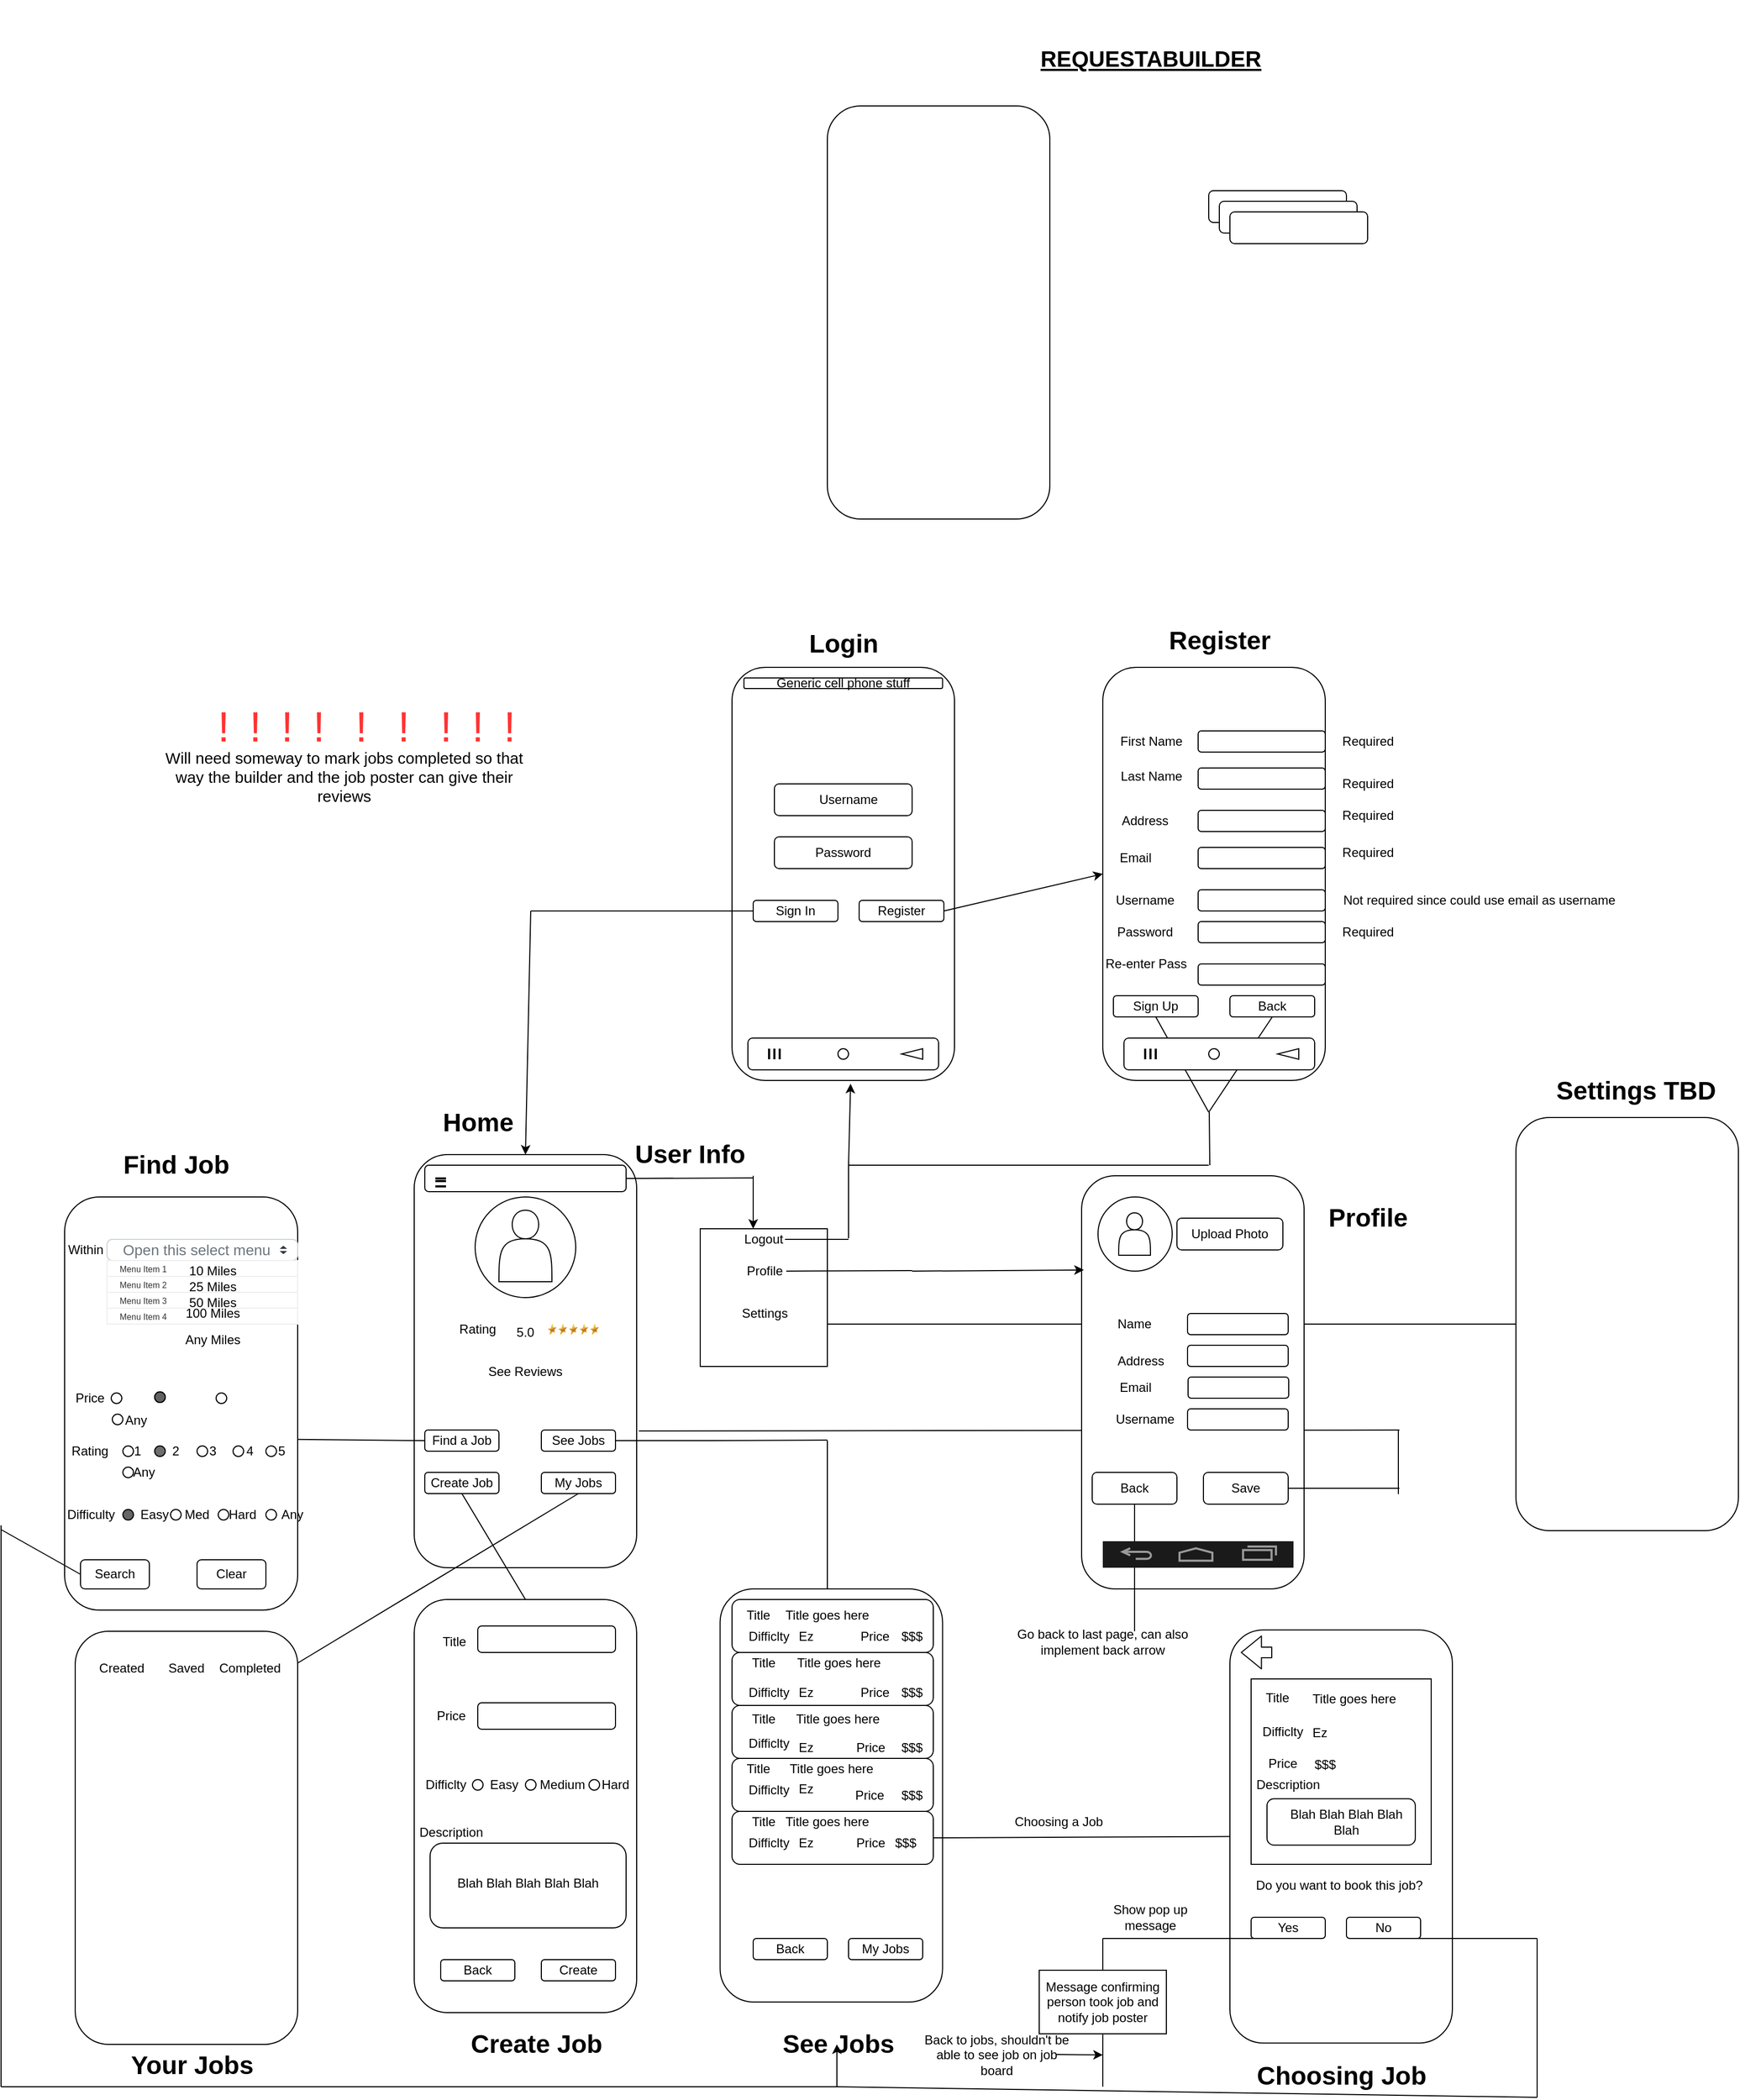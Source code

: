 <mxfile version="14.8.0" type="github">
  <diagram id="QCRtVXhzJN2AWh_LGw6S" name="Page-1">
    <mxGraphModel dx="2272" dy="794" grid="1" gridSize="10" guides="1" tooltips="1" connect="1" arrows="1" fold="1" page="1" pageScale="1" pageWidth="850" pageHeight="1100" math="0" shadow="0">
      <root>
        <mxCell id="0" />
        <mxCell id="1" parent="0" />
        <mxCell id="H3QQZvvAGUR-z7Z-Pk0n-116" value="" style="endArrow=none;html=1;exitX=0.5;exitY=1;exitDx=0;exitDy=0;entryX=0;entryY=0.5;entryDx=0;entryDy=0;" edge="1" parent="1" source="H3QQZvvAGUR-z7Z-Pk0n-89" target="H3QQZvvAGUR-z7Z-Pk0n-12">
          <mxGeometry width="50" height="50" relative="1" as="geometry">
            <mxPoint x="70" y="1295" as="sourcePoint" />
            <mxPoint x="760" y="1270" as="targetPoint" />
          </mxGeometry>
        </mxCell>
        <mxCell id="H3QQZvvAGUR-z7Z-Pk0n-115" value="" style="endArrow=none;html=1;exitX=1.01;exitY=0.669;exitDx=0;exitDy=0;exitPerimeter=0;" edge="1" parent="1" source="H3QQZvvAGUR-z7Z-Pk0n-14">
          <mxGeometry width="50" height="50" relative="1" as="geometry">
            <mxPoint x="600" y="1370" as="sourcePoint" />
            <mxPoint x="660" y="1370" as="targetPoint" />
          </mxGeometry>
        </mxCell>
        <mxCell id="H3QQZvvAGUR-z7Z-Pk0n-1" value="&lt;font style=&quot;font-size: 21px&quot;&gt;&lt;b&gt;&lt;u&gt;REQUESTABUILDER&lt;/u&gt;&lt;/b&gt;&lt;/font&gt;" style="text;html=1;strokeColor=none;fillColor=none;align=center;verticalAlign=middle;whiteSpace=wrap;rounded=0;" vertex="1" parent="1">
          <mxGeometry x="288" y="20" width="275" height="110" as="geometry" />
        </mxCell>
        <mxCell id="H3QQZvvAGUR-z7Z-Pk0n-6" value="" style="rounded=1;whiteSpace=wrap;html=1;" vertex="1" parent="1">
          <mxGeometry x="120" y="120" width="210" height="390" as="geometry" />
        </mxCell>
        <mxCell id="H3QQZvvAGUR-z7Z-Pk0n-7" value="" style="rounded=1;whiteSpace=wrap;html=1;" vertex="1" parent="1">
          <mxGeometry x="-590" y="1560" width="210" height="390" as="geometry" />
        </mxCell>
        <mxCell id="H3QQZvvAGUR-z7Z-Pk0n-8" value="" style="rounded=1;whiteSpace=wrap;html=1;" vertex="1" parent="1">
          <mxGeometry x="500" y="1558.75" width="210" height="390" as="geometry" />
        </mxCell>
        <mxCell id="H3QQZvvAGUR-z7Z-Pk0n-9" value="" style="rounded=1;whiteSpace=wrap;html=1;" vertex="1" parent="1">
          <mxGeometry x="18.75" y="1520" width="210" height="390" as="geometry" />
        </mxCell>
        <mxCell id="H3QQZvvAGUR-z7Z-Pk0n-10" value="" style="rounded=1;whiteSpace=wrap;html=1;" vertex="1" parent="1">
          <mxGeometry x="-270" y="1530" width="210" height="390" as="geometry" />
        </mxCell>
        <mxCell id="H3QQZvvAGUR-z7Z-Pk0n-11" value="" style="rounded=1;whiteSpace=wrap;html=1;" vertex="1" parent="1">
          <mxGeometry x="-600" y="1150" width="220" height="390" as="geometry" />
        </mxCell>
        <mxCell id="H3QQZvvAGUR-z7Z-Pk0n-12" value="" style="rounded=1;whiteSpace=wrap;html=1;" vertex="1" parent="1">
          <mxGeometry x="770" y="1075" width="210" height="390" as="geometry" />
        </mxCell>
        <mxCell id="H3QQZvvAGUR-z7Z-Pk0n-14" value="" style="rounded=1;whiteSpace=wrap;html=1;" vertex="1" parent="1">
          <mxGeometry x="-270" y="1110" width="210" height="390" as="geometry" />
        </mxCell>
        <mxCell id="H3QQZvvAGUR-z7Z-Pk0n-13" value="" style="rounded=1;whiteSpace=wrap;html=1;" vertex="1" parent="1">
          <mxGeometry x="360" y="1130" width="210" height="390" as="geometry" />
        </mxCell>
        <mxCell id="H3QQZvvAGUR-z7Z-Pk0n-15" value="" style="rounded=1;whiteSpace=wrap;html=1;" vertex="1" parent="1">
          <mxGeometry x="380" y="650" width="210" height="390" as="geometry" />
        </mxCell>
        <mxCell id="H3QQZvvAGUR-z7Z-Pk0n-16" value="" style="rounded=1;whiteSpace=wrap;html=1;" vertex="1" parent="1">
          <mxGeometry x="30" y="650" width="210" height="390" as="geometry" />
        </mxCell>
        <mxCell id="H3QQZvvAGUR-z7Z-Pk0n-17" value="" style="rounded=1;whiteSpace=wrap;html=1;" vertex="1" parent="1">
          <mxGeometry x="70" y="810" width="130" height="30" as="geometry" />
        </mxCell>
        <mxCell id="H3QQZvvAGUR-z7Z-Pk0n-18" value="" style="rounded=1;whiteSpace=wrap;html=1;" vertex="1" parent="1">
          <mxGeometry x="480" y="200" width="130" height="30" as="geometry" />
        </mxCell>
        <mxCell id="H3QQZvvAGUR-z7Z-Pk0n-19" value="" style="rounded=1;whiteSpace=wrap;html=1;" vertex="1" parent="1">
          <mxGeometry x="490" y="210" width="130" height="30" as="geometry" />
        </mxCell>
        <mxCell id="H3QQZvvAGUR-z7Z-Pk0n-20" value="" style="rounded=1;whiteSpace=wrap;html=1;" vertex="1" parent="1">
          <mxGeometry x="500" y="220" width="130" height="30" as="geometry" />
        </mxCell>
        <mxCell id="H3QQZvvAGUR-z7Z-Pk0n-21" value="Create" style="rounded=1;whiteSpace=wrap;html=1;" vertex="1" parent="1">
          <mxGeometry x="-150" y="1870" width="70" height="20" as="geometry" />
        </mxCell>
        <mxCell id="H3QQZvvAGUR-z7Z-Pk0n-22" value="" style="rounded=1;whiteSpace=wrap;html=1;" vertex="1" parent="1">
          <mxGeometry x="-210" y="1555" width="130" height="25" as="geometry" />
        </mxCell>
        <mxCell id="H3QQZvvAGUR-z7Z-Pk0n-23" value="Search" style="rounded=1;whiteSpace=wrap;html=1;" vertex="1" parent="1">
          <mxGeometry x="-585" y="1492.5" width="65" height="27.5" as="geometry" />
        </mxCell>
        <mxCell id="H3QQZvvAGUR-z7Z-Pk0n-24" value="Back" style="rounded=1;whiteSpace=wrap;html=1;" vertex="1" parent="1">
          <mxGeometry x="370" y="1410" width="80" height="30" as="geometry" />
        </mxCell>
        <mxCell id="H3QQZvvAGUR-z7Z-Pk0n-25" value="" style="rounded=1;whiteSpace=wrap;html=1;" vertex="1" parent="1">
          <mxGeometry x="470" y="710" width="120" height="20" as="geometry" />
        </mxCell>
        <mxCell id="H3QQZvvAGUR-z7Z-Pk0n-26" value="" style="rounded=1;whiteSpace=wrap;html=1;" vertex="1" parent="1">
          <mxGeometry x="45" y="1000" width="180" height="30" as="geometry" />
        </mxCell>
        <mxCell id="H3QQZvvAGUR-z7Z-Pk0n-27" value="Generic cell phone stuff" style="rounded=1;whiteSpace=wrap;html=1;" vertex="1" parent="1">
          <mxGeometry x="41.25" y="660" width="187.5" height="10" as="geometry" />
        </mxCell>
        <mxCell id="H3QQZvvAGUR-z7Z-Pk0n-28" value="" style="rounded=1;whiteSpace=wrap;html=1;" vertex="1" parent="1">
          <mxGeometry x="70" y="760" width="130" height="30" as="geometry" />
        </mxCell>
        <mxCell id="H3QQZvvAGUR-z7Z-Pk0n-29" value="Username" style="text;html=1;strokeColor=none;fillColor=none;align=center;verticalAlign=middle;whiteSpace=wrap;rounded=0;" vertex="1" parent="1">
          <mxGeometry x="80" y="765" width="120" height="20" as="geometry" />
        </mxCell>
        <mxCell id="H3QQZvvAGUR-z7Z-Pk0n-30" value="Password" style="text;html=1;strokeColor=none;fillColor=none;align=center;verticalAlign=middle;whiteSpace=wrap;rounded=0;" vertex="1" parent="1">
          <mxGeometry x="75" y="815" width="120" height="20" as="geometry" />
        </mxCell>
        <mxCell id="H3QQZvvAGUR-z7Z-Pk0n-31" value="Sign In" style="rounded=1;whiteSpace=wrap;html=1;" vertex="1" parent="1">
          <mxGeometry x="50" y="870" width="80" height="20" as="geometry" />
        </mxCell>
        <mxCell id="H3QQZvvAGUR-z7Z-Pk0n-32" value="Register" style="rounded=1;whiteSpace=wrap;html=1;" vertex="1" parent="1">
          <mxGeometry x="150" y="870" width="80" height="20" as="geometry" />
        </mxCell>
        <mxCell id="H3QQZvvAGUR-z7Z-Pk0n-35" value="" style="ellipse;whiteSpace=wrap;html=1;aspect=fixed;" vertex="1" parent="1">
          <mxGeometry x="130" y="1010" width="10" height="10" as="geometry" />
        </mxCell>
        <mxCell id="H3QQZvvAGUR-z7Z-Pk0n-36" value="" style="html=1;shadow=0;dashed=0;align=center;verticalAlign=middle;shape=mxgraph.arrows2.arrow;dy=0.6;dx=40;flipH=1;notch=0;" vertex="1" parent="1">
          <mxGeometry x="190" y="1010" width="20" height="10" as="geometry" />
        </mxCell>
        <mxCell id="H3QQZvvAGUR-z7Z-Pk0n-37" value="" style="line;strokeWidth=2;direction=south;html=1;" vertex="1" parent="1">
          <mxGeometry x="70" y="1010" width="10" height="10" as="geometry" />
        </mxCell>
        <mxCell id="H3QQZvvAGUR-z7Z-Pk0n-38" value="" style="line;strokeWidth=2;direction=south;html=1;" vertex="1" parent="1">
          <mxGeometry x="65" y="1010" width="10" height="10" as="geometry" />
        </mxCell>
        <mxCell id="H3QQZvvAGUR-z7Z-Pk0n-39" value="" style="line;strokeWidth=2;direction=south;html=1;" vertex="1" parent="1">
          <mxGeometry x="60" y="1010" width="10" height="10" as="geometry" />
        </mxCell>
        <mxCell id="H3QQZvvAGUR-z7Z-Pk0n-40" value="" style="endArrow=classic;html=1;exitX=1;exitY=0.5;exitDx=0;exitDy=0;entryX=0;entryY=0.5;entryDx=0;entryDy=0;" edge="1" parent="1" source="H3QQZvvAGUR-z7Z-Pk0n-32" target="H3QQZvvAGUR-z7Z-Pk0n-15">
          <mxGeometry width="50" height="50" relative="1" as="geometry">
            <mxPoint x="270" y="910" as="sourcePoint" />
            <mxPoint x="320" y="860" as="targetPoint" />
          </mxGeometry>
        </mxCell>
        <mxCell id="H3QQZvvAGUR-z7Z-Pk0n-42" value="" style="rounded=1;whiteSpace=wrap;html=1;" vertex="1" parent="1">
          <mxGeometry x="470" y="745" width="120" height="20" as="geometry" />
        </mxCell>
        <mxCell id="H3QQZvvAGUR-z7Z-Pk0n-43" value="" style="rounded=1;whiteSpace=wrap;html=1;" vertex="1" parent="1">
          <mxGeometry x="470" y="785" width="120" height="20" as="geometry" />
        </mxCell>
        <mxCell id="H3QQZvvAGUR-z7Z-Pk0n-44" value="" style="rounded=1;whiteSpace=wrap;html=1;" vertex="1" parent="1">
          <mxGeometry x="470" y="820" width="120" height="20" as="geometry" />
        </mxCell>
        <mxCell id="H3QQZvvAGUR-z7Z-Pk0n-45" value="First Name" style="text;html=1;strokeColor=none;fillColor=none;align=center;verticalAlign=middle;whiteSpace=wrap;rounded=0;" vertex="1" parent="1">
          <mxGeometry x="390.5" y="715" width="70" height="10" as="geometry" />
        </mxCell>
        <mxCell id="H3QQZvvAGUR-z7Z-Pk0n-46" value="Last Name" style="text;html=1;strokeColor=none;fillColor=none;align=center;verticalAlign=middle;whiteSpace=wrap;rounded=0;" vertex="1" parent="1">
          <mxGeometry x="390.5" y="745" width="69.5" height="15" as="geometry" />
        </mxCell>
        <mxCell id="H3QQZvvAGUR-z7Z-Pk0n-47" value="Address" style="text;html=1;strokeColor=none;fillColor=none;align=center;verticalAlign=middle;whiteSpace=wrap;rounded=0;" vertex="1" parent="1">
          <mxGeometry x="400" y="785" width="40" height="20" as="geometry" />
        </mxCell>
        <mxCell id="H3QQZvvAGUR-z7Z-Pk0n-48" value="Email" style="text;html=1;strokeColor=none;fillColor=none;align=center;verticalAlign=middle;whiteSpace=wrap;rounded=0;" vertex="1" parent="1">
          <mxGeometry x="390.5" y="820" width="40" height="20" as="geometry" />
        </mxCell>
        <mxCell id="H3QQZvvAGUR-z7Z-Pk0n-49" value="Username" style="text;html=1;strokeColor=none;fillColor=none;align=center;verticalAlign=middle;whiteSpace=wrap;rounded=0;" vertex="1" parent="1">
          <mxGeometry x="400" y="860" width="40" height="20" as="geometry" />
        </mxCell>
        <mxCell id="H3QQZvvAGUR-z7Z-Pk0n-50" value="" style="rounded=1;whiteSpace=wrap;html=1;" vertex="1" parent="1">
          <mxGeometry x="470" y="860" width="120" height="20" as="geometry" />
        </mxCell>
        <mxCell id="H3QQZvvAGUR-z7Z-Pk0n-51" value="Sign Up" style="rounded=1;whiteSpace=wrap;html=1;" vertex="1" parent="1">
          <mxGeometry x="390" y="960" width="80" height="20" as="geometry" />
        </mxCell>
        <mxCell id="H3QQZvvAGUR-z7Z-Pk0n-52" value="Back" style="rounded=1;whiteSpace=wrap;html=1;" vertex="1" parent="1">
          <mxGeometry x="500" y="960" width="80" height="20" as="geometry" />
        </mxCell>
        <mxCell id="H3QQZvvAGUR-z7Z-Pk0n-53" value="Required" style="text;html=1;align=center;verticalAlign=middle;resizable=0;points=[];autosize=1;strokeColor=none;" vertex="1" parent="1">
          <mxGeometry x="600" y="710" width="60" height="20" as="geometry" />
        </mxCell>
        <mxCell id="H3QQZvvAGUR-z7Z-Pk0n-54" value="Required" style="text;html=1;align=center;verticalAlign=middle;resizable=0;points=[];autosize=1;strokeColor=none;" vertex="1" parent="1">
          <mxGeometry x="600" y="815" width="60" height="20" as="geometry" />
        </mxCell>
        <mxCell id="H3QQZvvAGUR-z7Z-Pk0n-55" value="Required" style="text;html=1;align=center;verticalAlign=middle;resizable=0;points=[];autosize=1;strokeColor=none;" vertex="1" parent="1">
          <mxGeometry x="600" y="780" width="60" height="20" as="geometry" />
        </mxCell>
        <mxCell id="H3QQZvvAGUR-z7Z-Pk0n-56" value="Required" style="text;html=1;align=center;verticalAlign=middle;resizable=0;points=[];autosize=1;strokeColor=none;" vertex="1" parent="1">
          <mxGeometry x="600" y="750" width="60" height="20" as="geometry" />
        </mxCell>
        <mxCell id="H3QQZvvAGUR-z7Z-Pk0n-57" value="Not required since could use email as username" style="text;html=1;align=center;verticalAlign=middle;resizable=0;points=[];autosize=1;strokeColor=none;" vertex="1" parent="1">
          <mxGeometry x="600" y="860" width="270" height="20" as="geometry" />
        </mxCell>
        <mxCell id="H3QQZvvAGUR-z7Z-Pk0n-58" value="" style="rounded=1;whiteSpace=wrap;html=1;" vertex="1" parent="1">
          <mxGeometry x="470" y="890" width="120" height="20" as="geometry" />
        </mxCell>
        <mxCell id="H3QQZvvAGUR-z7Z-Pk0n-59" value="Password" style="text;html=1;strokeColor=none;fillColor=none;align=center;verticalAlign=middle;whiteSpace=wrap;rounded=0;" vertex="1" parent="1">
          <mxGeometry x="400" y="890" width="40" height="20" as="geometry" />
        </mxCell>
        <mxCell id="H3QQZvvAGUR-z7Z-Pk0n-60" value="Required" style="text;html=1;align=center;verticalAlign=middle;resizable=0;points=[];autosize=1;strokeColor=none;" vertex="1" parent="1">
          <mxGeometry x="600" y="890" width="60" height="20" as="geometry" />
        </mxCell>
        <mxCell id="H3QQZvvAGUR-z7Z-Pk0n-61" value="Re-enter Pass" style="text;html=1;strokeColor=none;fillColor=none;align=center;verticalAlign=middle;whiteSpace=wrap;rounded=0;" vertex="1" parent="1">
          <mxGeometry x="380.5" y="920" width="79.5" height="20" as="geometry" />
        </mxCell>
        <mxCell id="H3QQZvvAGUR-z7Z-Pk0n-62" value="" style="rounded=1;whiteSpace=wrap;html=1;" vertex="1" parent="1">
          <mxGeometry x="470" y="930" width="120" height="20" as="geometry" />
        </mxCell>
        <mxCell id="H3QQZvvAGUR-z7Z-Pk0n-63" value="" style="endArrow=none;html=1;entryX=0.5;entryY=1;entryDx=0;entryDy=0;" edge="1" parent="1" target="H3QQZvvAGUR-z7Z-Pk0n-51">
          <mxGeometry width="50" height="50" relative="1" as="geometry">
            <mxPoint x="480" y="1070" as="sourcePoint" />
            <mxPoint x="435.5" y="990" as="targetPoint" />
          </mxGeometry>
        </mxCell>
        <mxCell id="H3QQZvvAGUR-z7Z-Pk0n-64" value="" style="endArrow=none;html=1;entryX=0.5;entryY=1;entryDx=0;entryDy=0;" edge="1" parent="1" target="H3QQZvvAGUR-z7Z-Pk0n-52">
          <mxGeometry width="50" height="50" relative="1" as="geometry">
            <mxPoint x="480" y="1070" as="sourcePoint" />
            <mxPoint x="540" y="1020" as="targetPoint" />
          </mxGeometry>
        </mxCell>
        <mxCell id="H3QQZvvAGUR-z7Z-Pk0n-66" value="" style="endArrow=none;html=1;" edge="1" parent="1">
          <mxGeometry width="50" height="50" relative="1" as="geometry">
            <mxPoint x="481" y="1120" as="sourcePoint" />
            <mxPoint x="480.5" y="1070" as="targetPoint" />
          </mxGeometry>
        </mxCell>
        <mxCell id="H3QQZvvAGUR-z7Z-Pk0n-67" value="" style="endArrow=none;html=1;" edge="1" parent="1">
          <mxGeometry width="50" height="50" relative="1" as="geometry">
            <mxPoint x="140" y="1120" as="sourcePoint" />
            <mxPoint x="480" y="1120" as="targetPoint" />
          </mxGeometry>
        </mxCell>
        <mxCell id="H3QQZvvAGUR-z7Z-Pk0n-68" value="" style="endArrow=classic;html=1;entryX=0.533;entryY=1.008;entryDx=0;entryDy=0;entryPerimeter=0;" edge="1" parent="1" target="H3QQZvvAGUR-z7Z-Pk0n-16">
          <mxGeometry width="50" height="50" relative="1" as="geometry">
            <mxPoint x="140" y="1120" as="sourcePoint" />
            <mxPoint x="190" y="1060" as="targetPoint" />
          </mxGeometry>
        </mxCell>
        <mxCell id="H3QQZvvAGUR-z7Z-Pk0n-69" value="" style="endArrow=none;html=1;entryX=0;entryY=0.5;entryDx=0;entryDy=0;" edge="1" parent="1" target="H3QQZvvAGUR-z7Z-Pk0n-31">
          <mxGeometry width="50" height="50" relative="1" as="geometry">
            <mxPoint x="-160" y="880" as="sourcePoint" />
            <mxPoint x="10" y="880" as="targetPoint" />
          </mxGeometry>
        </mxCell>
        <mxCell id="H3QQZvvAGUR-z7Z-Pk0n-70" value="" style="endArrow=classic;html=1;entryX=0.5;entryY=0;entryDx=0;entryDy=0;" edge="1" parent="1" target="H3QQZvvAGUR-z7Z-Pk0n-14">
          <mxGeometry width="50" height="50" relative="1" as="geometry">
            <mxPoint x="-160" y="880" as="sourcePoint" />
            <mxPoint x="-165" y="1060" as="targetPoint" />
          </mxGeometry>
        </mxCell>
        <mxCell id="H3QQZvvAGUR-z7Z-Pk0n-71" value="" style="rounded=1;whiteSpace=wrap;html=1;" vertex="1" parent="1">
          <mxGeometry x="400" y="1000" width="180" height="30" as="geometry" />
        </mxCell>
        <mxCell id="H3QQZvvAGUR-z7Z-Pk0n-72" value="" style="html=1;shadow=0;dashed=0;align=center;verticalAlign=middle;shape=mxgraph.arrows2.arrow;dy=0.6;dx=40;flipH=1;notch=0;" vertex="1" parent="1">
          <mxGeometry x="545" y="1010" width="20" height="10" as="geometry" />
        </mxCell>
        <mxCell id="H3QQZvvAGUR-z7Z-Pk0n-73" value="" style="ellipse;whiteSpace=wrap;html=1;aspect=fixed;" vertex="1" parent="1">
          <mxGeometry x="480" y="1010" width="10" height="10" as="geometry" />
        </mxCell>
        <mxCell id="H3QQZvvAGUR-z7Z-Pk0n-74" value="" style="line;strokeWidth=2;direction=south;html=1;" vertex="1" parent="1">
          <mxGeometry x="420" y="1010" width="10" height="10" as="geometry" />
        </mxCell>
        <mxCell id="H3QQZvvAGUR-z7Z-Pk0n-75" value="" style="line;strokeWidth=2;direction=south;html=1;" vertex="1" parent="1">
          <mxGeometry x="425" y="1010" width="10" height="10" as="geometry" />
        </mxCell>
        <mxCell id="H3QQZvvAGUR-z7Z-Pk0n-76" value="" style="line;strokeWidth=2;direction=south;html=1;" vertex="1" parent="1">
          <mxGeometry x="415" y="1010" width="10" height="10" as="geometry" />
        </mxCell>
        <mxCell id="H3QQZvvAGUR-z7Z-Pk0n-80" value="" style="endArrow=classic;html=1;" edge="1" parent="1">
          <mxGeometry width="50" height="50" relative="1" as="geometry">
            <mxPoint x="50" y="1130" as="sourcePoint" />
            <mxPoint x="50" y="1180" as="targetPoint" />
          </mxGeometry>
        </mxCell>
        <mxCell id="H3QQZvvAGUR-z7Z-Pk0n-81" value="" style="rounded=0;whiteSpace=wrap;html=1;" vertex="1" parent="1">
          <mxGeometry y="1180" width="120" height="130" as="geometry" />
        </mxCell>
        <mxCell id="H3QQZvvAGUR-z7Z-Pk0n-82" value="Home" style="text;strokeColor=none;fillColor=none;html=1;fontSize=24;fontStyle=1;verticalAlign=middle;align=center;" vertex="1" parent="1">
          <mxGeometry x="-260" y="1060" width="100" height="40" as="geometry" />
        </mxCell>
        <mxCell id="H3QQZvvAGUR-z7Z-Pk0n-83" value="Register" style="text;strokeColor=none;fillColor=none;html=1;fontSize=24;fontStyle=1;verticalAlign=middle;align=center;" vertex="1" parent="1">
          <mxGeometry x="440" y="605" width="100" height="40" as="geometry" />
        </mxCell>
        <mxCell id="H3QQZvvAGUR-z7Z-Pk0n-84" value="Login" style="text;strokeColor=none;fillColor=none;html=1;fontSize=24;fontStyle=1;verticalAlign=middle;align=center;" vertex="1" parent="1">
          <mxGeometry x="85" y="610" width="100" height="35" as="geometry" />
        </mxCell>
        <mxCell id="H3QQZvvAGUR-z7Z-Pk0n-86" value="User Info" style="text;strokeColor=none;fillColor=none;html=1;fontSize=24;fontStyle=1;verticalAlign=middle;align=center;" vertex="1" parent="1">
          <mxGeometry x="-60" y="1090" width="100" height="40" as="geometry" />
        </mxCell>
        <mxCell id="H3QQZvvAGUR-z7Z-Pk0n-87" value="Logout" style="text;html=1;strokeColor=none;fillColor=none;align=center;verticalAlign=middle;whiteSpace=wrap;rounded=0;" vertex="1" parent="1">
          <mxGeometry x="40" y="1180" width="40" height="20" as="geometry" />
        </mxCell>
        <mxCell id="H3QQZvvAGUR-z7Z-Pk0n-88" value="Profile" style="text;html=1;strokeColor=none;fillColor=none;align=center;verticalAlign=middle;whiteSpace=wrap;rounded=0;" vertex="1" parent="1">
          <mxGeometry x="41.25" y="1210" width="40" height="20" as="geometry" />
        </mxCell>
        <mxCell id="H3QQZvvAGUR-z7Z-Pk0n-89" value="Settings" style="text;html=1;strokeColor=none;fillColor=none;align=center;verticalAlign=middle;whiteSpace=wrap;rounded=0;" vertex="1" parent="1">
          <mxGeometry x="41.25" y="1250" width="40" height="20" as="geometry" />
        </mxCell>
        <mxCell id="H3QQZvvAGUR-z7Z-Pk0n-91" value="" style="endArrow=none;html=1;exitX=1;exitY=0.5;exitDx=0;exitDy=0;" edge="1" parent="1" source="H3QQZvvAGUR-z7Z-Pk0n-87">
          <mxGeometry width="50" height="50" relative="1" as="geometry">
            <mxPoint x="130" y="1189.5" as="sourcePoint" />
            <mxPoint x="140" y="1190" as="targetPoint" />
          </mxGeometry>
        </mxCell>
        <mxCell id="H3QQZvvAGUR-z7Z-Pk0n-92" value="" style="endArrow=none;html=1;exitX=1;exitY=0.5;exitDx=0;exitDy=0;" edge="1" parent="1">
          <mxGeometry width="50" height="50" relative="1" as="geometry">
            <mxPoint x="140" y="1189" as="sourcePoint" />
            <mxPoint x="140" y="1120" as="targetPoint" />
          </mxGeometry>
        </mxCell>
        <mxCell id="H3QQZvvAGUR-z7Z-Pk0n-93" value="" style="endArrow=none;html=1;exitX=1;exitY=0.5;exitDx=0;exitDy=0;" edge="1" parent="1" source="H3QQZvvAGUR-z7Z-Pk0n-88">
          <mxGeometry width="50" height="50" relative="1" as="geometry">
            <mxPoint x="140" y="1219.5" as="sourcePoint" />
            <mxPoint x="200" y="1219.5" as="targetPoint" />
          </mxGeometry>
        </mxCell>
        <mxCell id="H3QQZvvAGUR-z7Z-Pk0n-94" value="" style="endArrow=classic;html=1;entryX=0.01;entryY=0.228;entryDx=0;entryDy=0;entryPerimeter=0;" edge="1" parent="1" target="H3QQZvvAGUR-z7Z-Pk0n-13">
          <mxGeometry width="50" height="50" relative="1" as="geometry">
            <mxPoint x="200" y="1220" as="sourcePoint" />
            <mxPoint x="330" y="1220" as="targetPoint" />
          </mxGeometry>
        </mxCell>
        <mxCell id="H3QQZvvAGUR-z7Z-Pk0n-95" value="Profile" style="text;strokeColor=none;fillColor=none;html=1;fontSize=24;fontStyle=1;verticalAlign=middle;align=center;" vertex="1" parent="1">
          <mxGeometry x="580" y="1150" width="100" height="40" as="geometry" />
        </mxCell>
        <mxCell id="H3QQZvvAGUR-z7Z-Pk0n-97" value="" style="ellipse;whiteSpace=wrap;html=1;aspect=fixed;" vertex="1" parent="1">
          <mxGeometry x="375.5" y="1150" width="70" height="70" as="geometry" />
        </mxCell>
        <mxCell id="H3QQZvvAGUR-z7Z-Pk0n-98" value="" style="shape=actor;whiteSpace=wrap;html=1;" vertex="1" parent="1">
          <mxGeometry x="395" y="1165" width="30" height="40" as="geometry" />
        </mxCell>
        <mxCell id="H3QQZvvAGUR-z7Z-Pk0n-99" value="Upload Photo" style="rounded=1;whiteSpace=wrap;html=1;" vertex="1" parent="1">
          <mxGeometry x="450" y="1170" width="100" height="30" as="geometry" />
        </mxCell>
        <mxCell id="H3QQZvvAGUR-z7Z-Pk0n-100" value="Name" style="text;html=1;strokeColor=none;fillColor=none;align=center;verticalAlign=middle;whiteSpace=wrap;rounded=0;" vertex="1" parent="1">
          <mxGeometry x="375" y="1260" width="70" height="20" as="geometry" />
        </mxCell>
        <mxCell id="H3QQZvvAGUR-z7Z-Pk0n-101" value="Address" style="text;html=1;strokeColor=none;fillColor=none;align=center;verticalAlign=middle;whiteSpace=wrap;rounded=0;" vertex="1" parent="1">
          <mxGeometry x="380.5" y="1295" width="70" height="20" as="geometry" />
        </mxCell>
        <mxCell id="H3QQZvvAGUR-z7Z-Pk0n-102" value="Email" style="text;html=1;strokeColor=none;fillColor=none;align=center;verticalAlign=middle;whiteSpace=wrap;rounded=0;" vertex="1" parent="1">
          <mxGeometry x="375.5" y="1320" width="70" height="20" as="geometry" />
        </mxCell>
        <mxCell id="H3QQZvvAGUR-z7Z-Pk0n-103" value="Username" style="text;html=1;strokeColor=none;fillColor=none;align=center;verticalAlign=middle;whiteSpace=wrap;rounded=0;" vertex="1" parent="1">
          <mxGeometry x="385.25" y="1350" width="70" height="20" as="geometry" />
        </mxCell>
        <mxCell id="H3QQZvvAGUR-z7Z-Pk0n-104" value="" style="rounded=1;whiteSpace=wrap;html=1;" vertex="1" parent="1">
          <mxGeometry x="460" y="1260" width="95" height="20" as="geometry" />
        </mxCell>
        <mxCell id="H3QQZvvAGUR-z7Z-Pk0n-105" value="" style="rounded=1;whiteSpace=wrap;html=1;" vertex="1" parent="1">
          <mxGeometry x="460" y="1290" width="95" height="20" as="geometry" />
        </mxCell>
        <mxCell id="H3QQZvvAGUR-z7Z-Pk0n-106" value="" style="rounded=1;whiteSpace=wrap;html=1;" vertex="1" parent="1">
          <mxGeometry x="460.5" y="1320" width="95" height="20" as="geometry" />
        </mxCell>
        <mxCell id="H3QQZvvAGUR-z7Z-Pk0n-107" value="" style="rounded=1;whiteSpace=wrap;html=1;" vertex="1" parent="1">
          <mxGeometry x="460" y="1350" width="95" height="20" as="geometry" />
        </mxCell>
        <mxCell id="H3QQZvvAGUR-z7Z-Pk0n-108" value="Save" style="rounded=1;whiteSpace=wrap;html=1;" vertex="1" parent="1">
          <mxGeometry x="475" y="1410" width="80" height="30" as="geometry" />
        </mxCell>
        <mxCell id="H3QQZvvAGUR-z7Z-Pk0n-109" value="" style="endArrow=none;html=1;" edge="1" parent="1">
          <mxGeometry width="50" height="50" relative="1" as="geometry">
            <mxPoint x="410" y="1560" as="sourcePoint" />
            <mxPoint x="410" y="1440" as="targetPoint" />
          </mxGeometry>
        </mxCell>
        <mxCell id="H3QQZvvAGUR-z7Z-Pk0n-111" value="Go back to last page, can also implement back arrow" style="text;html=1;strokeColor=none;fillColor=none;align=center;verticalAlign=middle;whiteSpace=wrap;rounded=0;" vertex="1" parent="1">
          <mxGeometry x="270" y="1540" width="220" height="60" as="geometry" />
        </mxCell>
        <mxCell id="H3QQZvvAGUR-z7Z-Pk0n-112" value="" style="endArrow=none;html=1;entryX=1;entryY=0.5;entryDx=0;entryDy=0;" edge="1" parent="1" target="H3QQZvvAGUR-z7Z-Pk0n-108">
          <mxGeometry width="50" height="50" relative="1" as="geometry">
            <mxPoint x="660" y="1425" as="sourcePoint" />
            <mxPoint x="620" y="1440" as="targetPoint" />
          </mxGeometry>
        </mxCell>
        <mxCell id="H3QQZvvAGUR-z7Z-Pk0n-114" value="" style="endArrow=none;html=1;" edge="1" parent="1">
          <mxGeometry width="50" height="50" relative="1" as="geometry">
            <mxPoint x="659" y="1370" as="sourcePoint" />
            <mxPoint x="659" y="1430.5" as="targetPoint" />
          </mxGeometry>
        </mxCell>
        <mxCell id="H3QQZvvAGUR-z7Z-Pk0n-117" value="Settings TBD" style="text;strokeColor=none;fillColor=none;html=1;fontSize=24;fontStyle=1;verticalAlign=middle;align=center;" vertex="1" parent="1">
          <mxGeometry x="825" y="1030" width="115" height="40" as="geometry" />
        </mxCell>
        <mxCell id="H3QQZvvAGUR-z7Z-Pk0n-118" value="Find a Job" style="rounded=1;whiteSpace=wrap;html=1;" vertex="1" parent="1">
          <mxGeometry x="-260" y="1370" width="70" height="20" as="geometry" />
        </mxCell>
        <mxCell id="H3QQZvvAGUR-z7Z-Pk0n-119" value="See Jobs" style="rounded=1;whiteSpace=wrap;html=1;" vertex="1" parent="1">
          <mxGeometry x="-150" y="1370" width="70" height="20" as="geometry" />
        </mxCell>
        <mxCell id="H3QQZvvAGUR-z7Z-Pk0n-120" value="Rating" style="text;html=1;strokeColor=none;fillColor=none;align=center;verticalAlign=middle;whiteSpace=wrap;rounded=0;" vertex="1" parent="1">
          <mxGeometry x="-255" y="1260" width="90" height="30" as="geometry" />
        </mxCell>
        <mxCell id="H3QQZvvAGUR-z7Z-Pk0n-121" value="5.0" style="text;html=1;strokeColor=none;fillColor=none;align=center;verticalAlign=middle;whiteSpace=wrap;rounded=0;" vertex="1" parent="1">
          <mxGeometry x="-180" y="1270" width="30" height="15" as="geometry" />
        </mxCell>
        <mxCell id="H3QQZvvAGUR-z7Z-Pk0n-125" value="" style="image;html=1;image=img/lib/clip_art/general/Star_128x128.png" vertex="1" parent="1">
          <mxGeometry x="-150" y="1270" width="20" height="10" as="geometry" />
        </mxCell>
        <mxCell id="H3QQZvvAGUR-z7Z-Pk0n-127" value="" style="image;html=1;image=img/lib/clip_art/general/Star_128x128.png" vertex="1" parent="1">
          <mxGeometry x="-110" y="1270" width="20" height="10" as="geometry" />
        </mxCell>
        <mxCell id="H3QQZvvAGUR-z7Z-Pk0n-128" value="" style="image;html=1;image=img/lib/clip_art/general/Star_128x128.png" vertex="1" parent="1">
          <mxGeometry x="-140" y="1270" width="20" height="10" as="geometry" />
        </mxCell>
        <mxCell id="H3QQZvvAGUR-z7Z-Pk0n-129" value="" style="image;html=1;image=img/lib/clip_art/general/Star_128x128.png" vertex="1" parent="1">
          <mxGeometry x="-130" y="1270" width="20" height="10" as="geometry" />
        </mxCell>
        <mxCell id="H3QQZvvAGUR-z7Z-Pk0n-130" value="" style="image;html=1;image=img/lib/clip_art/general/Star_128x128.png" vertex="1" parent="1">
          <mxGeometry x="-120" y="1270" width="20" height="10" as="geometry" />
        </mxCell>
        <mxCell id="H3QQZvvAGUR-z7Z-Pk0n-133" value="See Reviews" style="text;html=1;strokeColor=none;fillColor=none;align=center;verticalAlign=middle;whiteSpace=wrap;rounded=0;" vertex="1" parent="1">
          <mxGeometry x="-210" y="1310" width="90" height="10" as="geometry" />
        </mxCell>
        <mxCell id="H3QQZvvAGUR-z7Z-Pk0n-134" value="" style="ellipse;whiteSpace=wrap;html=1;aspect=fixed;" vertex="1" parent="1">
          <mxGeometry x="-212.5" y="1150" width="95" height="95" as="geometry" />
        </mxCell>
        <mxCell id="H3QQZvvAGUR-z7Z-Pk0n-77" value="" style="shape=actor;whiteSpace=wrap;html=1;" vertex="1" parent="1">
          <mxGeometry x="-190" y="1162.5" width="50" height="67.5" as="geometry" />
        </mxCell>
        <mxCell id="H3QQZvvAGUR-z7Z-Pk0n-135" value="" style="rounded=1;whiteSpace=wrap;html=1;" vertex="1" parent="1">
          <mxGeometry x="-260" y="1120" width="190" height="25" as="geometry" />
        </mxCell>
        <mxCell id="H3QQZvvAGUR-z7Z-Pk0n-138" value="" style="verticalLabelPosition=bottom;verticalAlign=top;html=1;shadow=0;dashed=0;strokeWidth=2;shape=mxgraph.android.navigation_bar_1;fillColor=#1A1A1A;strokeColor=#999999;" vertex="1" parent="1">
          <mxGeometry x="380" y="1475" width="180" height="25" as="geometry" />
        </mxCell>
        <mxCell id="H3QQZvvAGUR-z7Z-Pk0n-139" value="" style="endArrow=none;html=1;exitX=1;exitY=0.5;exitDx=0;exitDy=0;" edge="1" parent="1" source="H3QQZvvAGUR-z7Z-Pk0n-135">
          <mxGeometry width="50" height="50" relative="1" as="geometry">
            <mxPoint x="-10" y="1132" as="sourcePoint" />
            <mxPoint x="50" y="1132" as="targetPoint" />
          </mxGeometry>
        </mxCell>
        <mxCell id="H3QQZvvAGUR-z7Z-Pk0n-140" value="" style="line;strokeWidth=2;direction=west;html=1;" vertex="1" parent="1">
          <mxGeometry x="-250" y="1130" width="10" height="10" as="geometry" />
        </mxCell>
        <mxCell id="H3QQZvvAGUR-z7Z-Pk0n-141" value="" style="line;strokeWidth=2;direction=east;html=1;" vertex="1" parent="1">
          <mxGeometry x="-250" y="1127.5" width="10" height="10" as="geometry" />
        </mxCell>
        <mxCell id="H3QQZvvAGUR-z7Z-Pk0n-142" value="" style="line;strokeWidth=2;direction=west;html=1;" vertex="1" parent="1">
          <mxGeometry x="-250" y="1135" width="10" height="10" as="geometry" />
        </mxCell>
        <mxCell id="H3QQZvvAGUR-z7Z-Pk0n-143" value="Create Job" style="rounded=1;whiteSpace=wrap;html=1;" vertex="1" parent="1">
          <mxGeometry x="-260" y="1410" width="70" height="20" as="geometry" />
        </mxCell>
        <mxCell id="H3QQZvvAGUR-z7Z-Pk0n-145" value="" style="endArrow=none;html=1;entryX=0.5;entryY=1;entryDx=0;entryDy=0;exitX=0.5;exitY=0;exitDx=0;exitDy=0;" edge="1" parent="1" source="H3QQZvvAGUR-z7Z-Pk0n-10" target="H3QQZvvAGUR-z7Z-Pk0n-143">
          <mxGeometry width="50" height="50" relative="1" as="geometry">
            <mxPoint x="-165.5" y="1535" as="sourcePoint" />
            <mxPoint x="-166" y="1465" as="targetPoint" />
          </mxGeometry>
        </mxCell>
        <mxCell id="H3QQZvvAGUR-z7Z-Pk0n-146" value="" style="endArrow=none;html=1;entryX=0;entryY=0.5;entryDx=0;entryDy=0;exitX=1;exitY=0.587;exitDx=0;exitDy=0;exitPerimeter=0;" edge="1" parent="1" source="H3QQZvvAGUR-z7Z-Pk0n-11" target="H3QQZvvAGUR-z7Z-Pk0n-118">
          <mxGeometry width="50" height="50" relative="1" as="geometry">
            <mxPoint x="-370" y="1379.5" as="sourcePoint" />
            <mxPoint x="-300" y="1379.5" as="targetPoint" />
          </mxGeometry>
        </mxCell>
        <mxCell id="H3QQZvvAGUR-z7Z-Pk0n-149" value="" style="endArrow=none;html=1;exitX=1;exitY=0.5;exitDx=0;exitDy=0;" edge="1" parent="1" source="H3QQZvvAGUR-z7Z-Pk0n-119">
          <mxGeometry width="50" height="50" relative="1" as="geometry">
            <mxPoint x="-70" y="1400" as="sourcePoint" />
            <mxPoint x="10" y="1380" as="targetPoint" />
          </mxGeometry>
        </mxCell>
        <mxCell id="H3QQZvvAGUR-z7Z-Pk0n-150" value="Find Job" style="text;strokeColor=none;fillColor=none;html=1;fontSize=24;fontStyle=1;verticalAlign=middle;align=center;" vertex="1" parent="1">
          <mxGeometry x="-545" y="1100" width="100" height="40" as="geometry" />
        </mxCell>
        <mxCell id="H3QQZvvAGUR-z7Z-Pk0n-151" value="Create Job" style="text;strokeColor=none;fillColor=none;html=1;fontSize=24;fontStyle=1;verticalAlign=middle;align=center;" vertex="1" parent="1">
          <mxGeometry x="-210" y="1930" width="110" height="40" as="geometry" />
        </mxCell>
        <mxCell id="H3QQZvvAGUR-z7Z-Pk0n-152" value="" style="endArrow=none;html=1;" edge="1" parent="1">
          <mxGeometry width="50" height="50" relative="1" as="geometry">
            <mxPoint x="10" y="1380" as="sourcePoint" />
            <mxPoint x="120" y="1379.5" as="targetPoint" />
          </mxGeometry>
        </mxCell>
        <mxCell id="H3QQZvvAGUR-z7Z-Pk0n-153" value="" style="endArrow=none;html=1;" edge="1" parent="1">
          <mxGeometry width="50" height="50" relative="1" as="geometry">
            <mxPoint x="120" y="1520" as="sourcePoint" />
            <mxPoint x="120" y="1380" as="targetPoint" />
          </mxGeometry>
        </mxCell>
        <mxCell id="H3QQZvvAGUR-z7Z-Pk0n-154" value="See Jobs" style="text;strokeColor=none;fillColor=none;html=1;fontSize=24;fontStyle=1;verticalAlign=middle;align=center;" vertex="1" parent="1">
          <mxGeometry x="75" y="1930" width="110" height="40" as="geometry" />
        </mxCell>
        <mxCell id="H3QQZvvAGUR-z7Z-Pk0n-155" value="Within" style="text;html=1;strokeColor=none;fillColor=none;align=center;verticalAlign=middle;whiteSpace=wrap;rounded=0;" vertex="1" parent="1">
          <mxGeometry x="-600" y="1190" width="40" height="20" as="geometry" />
        </mxCell>
        <mxCell id="H3QQZvvAGUR-z7Z-Pk0n-156" value="Open this select menu" style="html=1;shadow=0;dashed=0;shape=mxgraph.bootstrap.rrect;rSize=5;fillColor=#ffffff;strokeColor=#CED4DA;align=left;spacing=15;fontSize=14;fontColor=#6C767D;" vertex="1" parent="1">
          <mxGeometry x="-560" y="1190" width="180" height="20" as="geometry" />
        </mxCell>
        <mxCell id="H3QQZvvAGUR-z7Z-Pk0n-157" value="" style="shape=triangle;direction=south;fillColor=#343A40;strokeColor=none;perimeter=none;" vertex="1" parent="H3QQZvvAGUR-z7Z-Pk0n-156">
          <mxGeometry x="1" y="0.5" width="7" height="3" relative="1" as="geometry">
            <mxPoint x="-17" y="1" as="offset" />
          </mxGeometry>
        </mxCell>
        <mxCell id="H3QQZvvAGUR-z7Z-Pk0n-158" value="" style="shape=triangle;direction=north;fillColor=#343A40;strokeColor=none;perimeter=none;" vertex="1" parent="H3QQZvvAGUR-z7Z-Pk0n-156">
          <mxGeometry x="1" y="0.5" width="7" height="3" relative="1" as="geometry">
            <mxPoint x="-17" y="-4" as="offset" />
          </mxGeometry>
        </mxCell>
        <mxCell id="H3QQZvvAGUR-z7Z-Pk0n-159" value="" style="strokeWidth=1;html=1;shadow=0;dashed=0;shape=mxgraph.android.rrect;rSize=0;strokeColor=#eeeeee;fillColor=#ffffff;gradientColor=none;" vertex="1" parent="1">
          <mxGeometry x="-560" y="1210" width="180" height="60" as="geometry" />
        </mxCell>
        <mxCell id="H3QQZvvAGUR-z7Z-Pk0n-160" value="Menu Item 1" style="strokeColor=inherit;fillColor=inherit;gradientColor=inherit;strokeWidth=1;html=1;shadow=0;dashed=0;shape=mxgraph.android.rrect;rSize=0;align=left;spacingLeft=10;fontSize=8;fontColor=#333333;" vertex="1" parent="H3QQZvvAGUR-z7Z-Pk0n-159">
          <mxGeometry width="180" height="15" as="geometry" />
        </mxCell>
        <mxCell id="H3QQZvvAGUR-z7Z-Pk0n-161" value="Menu Item 2" style="strokeColor=inherit;fillColor=inherit;gradientColor=inherit;strokeWidth=1;html=1;shadow=0;dashed=0;shape=mxgraph.android.rrect;rSize=0;align=left;spacingLeft=10;fontSize=8;fontColor=#333333;" vertex="1" parent="H3QQZvvAGUR-z7Z-Pk0n-159">
          <mxGeometry y="15" width="180" height="15" as="geometry" />
        </mxCell>
        <mxCell id="H3QQZvvAGUR-z7Z-Pk0n-162" value="Menu Item 3" style="strokeColor=inherit;fillColor=inherit;gradientColor=inherit;strokeWidth=1;html=1;shadow=0;dashed=0;shape=mxgraph.android.rrect;rSize=0;align=left;spacingLeft=10;fontSize=8;fontColor=#333333;" vertex="1" parent="H3QQZvvAGUR-z7Z-Pk0n-159">
          <mxGeometry y="30" width="180" height="15" as="geometry" />
        </mxCell>
        <mxCell id="H3QQZvvAGUR-z7Z-Pk0n-163" value="Menu Item 4" style="strokeColor=inherit;fillColor=inherit;gradientColor=inherit;strokeWidth=1;html=1;shadow=0;dashed=0;shape=mxgraph.android.rrect;rSize=0;align=left;spacingLeft=10;fontSize=8;fontColor=#333333;" vertex="1" parent="H3QQZvvAGUR-z7Z-Pk0n-159">
          <mxGeometry y="45" width="180" height="15" as="geometry" />
        </mxCell>
        <mxCell id="H3QQZvvAGUR-z7Z-Pk0n-164" value="10 Miles" style="text;html=1;strokeColor=none;fillColor=none;align=center;verticalAlign=middle;whiteSpace=wrap;rounded=0;" vertex="1" parent="1">
          <mxGeometry x="-490" y="1210" width="60" height="20" as="geometry" />
        </mxCell>
        <mxCell id="H3QQZvvAGUR-z7Z-Pk0n-165" value="25 Miles" style="text;html=1;strokeColor=none;fillColor=none;align=center;verticalAlign=middle;whiteSpace=wrap;rounded=0;" vertex="1" parent="1">
          <mxGeometry x="-490" y="1225" width="60" height="20" as="geometry" />
        </mxCell>
        <mxCell id="H3QQZvvAGUR-z7Z-Pk0n-166" value="Any Miles" style="text;html=1;strokeColor=none;fillColor=none;align=center;verticalAlign=middle;whiteSpace=wrap;rounded=0;" vertex="1" parent="1">
          <mxGeometry x="-490" y="1275" width="60" height="20" as="geometry" />
        </mxCell>
        <mxCell id="H3QQZvvAGUR-z7Z-Pk0n-167" value="100 Miles" style="text;html=1;strokeColor=none;fillColor=none;align=center;verticalAlign=middle;whiteSpace=wrap;rounded=0;" vertex="1" parent="1">
          <mxGeometry x="-490" y="1250" width="60" height="20" as="geometry" />
        </mxCell>
        <mxCell id="H3QQZvvAGUR-z7Z-Pk0n-168" value="50 Miles" style="text;html=1;strokeColor=none;fillColor=none;align=center;verticalAlign=middle;whiteSpace=wrap;rounded=0;" vertex="1" parent="1">
          <mxGeometry x="-490" y="1240" width="60" height="20" as="geometry" />
        </mxCell>
        <mxCell id="H3QQZvvAGUR-z7Z-Pk0n-169" value="Price" style="text;html=1;strokeColor=none;fillColor=none;align=center;verticalAlign=middle;whiteSpace=wrap;rounded=0;" vertex="1" parent="1">
          <mxGeometry x="-596" y="1330" width="40" height="20" as="geometry" />
        </mxCell>
        <mxCell id="H3QQZvvAGUR-z7Z-Pk0n-170" value="" style="shape=image;html=1;verticalAlign=top;verticalLabelPosition=bottom;labelBackgroundColor=#ffffff;imageAspect=0;aspect=fixed;image=https://cdn0.iconfinder.com/data/icons/free-daily-icon-set/512/Dollar-128.png" vertex="1" parent="1">
          <mxGeometry x="-410" y="1326" width="24" height="24" as="geometry" />
        </mxCell>
        <mxCell id="H3QQZvvAGUR-z7Z-Pk0n-171" value="" style="shape=image;html=1;verticalAlign=top;verticalLabelPosition=bottom;labelBackgroundColor=#ffffff;imageAspect=0;aspect=fixed;image=https://cdn0.iconfinder.com/data/icons/free-daily-icon-set/512/Dollar-128.png" vertex="1" parent="1">
          <mxGeometry x="-430" y="1327" width="24" height="24" as="geometry" />
        </mxCell>
        <mxCell id="H3QQZvvAGUR-z7Z-Pk0n-172" value="" style="shape=image;html=1;verticalAlign=top;verticalLabelPosition=bottom;labelBackgroundColor=#ffffff;imageAspect=0;aspect=fixed;image=https://cdn0.iconfinder.com/data/icons/free-daily-icon-set/512/Dollar-128.png" vertex="1" parent="1">
          <mxGeometry x="-447" y="1328" width="22" height="22" as="geometry" />
        </mxCell>
        <mxCell id="H3QQZvvAGUR-z7Z-Pk0n-173" value="" style="shape=image;html=1;verticalAlign=top;verticalLabelPosition=bottom;labelBackgroundColor=#ffffff;imageAspect=0;aspect=fixed;image=https://cdn0.iconfinder.com/data/icons/free-daily-icon-set/512/Dollar-128.png" vertex="1" parent="1">
          <mxGeometry x="-490" y="1330" width="20" height="20" as="geometry" />
        </mxCell>
        <mxCell id="H3QQZvvAGUR-z7Z-Pk0n-174" value="" style="shape=image;html=1;verticalAlign=top;verticalLabelPosition=bottom;labelBackgroundColor=#ffffff;imageAspect=0;aspect=fixed;image=https://cdn0.iconfinder.com/data/icons/free-daily-icon-set/512/Dollar-128.png" vertex="1" parent="1">
          <mxGeometry x="-505" y="1330" width="20" height="20" as="geometry" />
        </mxCell>
        <mxCell id="H3QQZvvAGUR-z7Z-Pk0n-175" value="" style="shape=image;html=1;verticalAlign=top;verticalLabelPosition=bottom;labelBackgroundColor=#ffffff;imageAspect=0;aspect=fixed;image=https://cdn0.iconfinder.com/data/icons/free-daily-icon-set/512/Dollar-128.png" vertex="1" parent="1">
          <mxGeometry x="-546" y="1330" width="20" height="20" as="geometry" />
        </mxCell>
        <mxCell id="H3QQZvvAGUR-z7Z-Pk0n-176" value="" style="ellipse;whiteSpace=wrap;html=1;aspect=fixed;" vertex="1" parent="1">
          <mxGeometry x="-457" y="1335" width="10" height="10" as="geometry" />
        </mxCell>
        <mxCell id="H3QQZvvAGUR-z7Z-Pk0n-177" value="" style="ellipse;whiteSpace=wrap;html=1;aspect=fixed;" vertex="1" parent="1">
          <mxGeometry x="-515" y="1334" width="10" height="10" as="geometry" />
        </mxCell>
        <mxCell id="H3QQZvvAGUR-z7Z-Pk0n-178" value="" style="ellipse;whiteSpace=wrap;html=1;aspect=fixed;" vertex="1" parent="1">
          <mxGeometry x="-556" y="1335" width="10" height="10" as="geometry" />
        </mxCell>
        <mxCell id="H3QQZvvAGUR-z7Z-Pk0n-179" value="" style="ellipse;whiteSpace=wrap;html=1;aspect=fixed;fillColor=#616161;" vertex="1" parent="1">
          <mxGeometry x="-515" y="1334" width="10" height="10" as="geometry" />
        </mxCell>
        <mxCell id="H3QQZvvAGUR-z7Z-Pk0n-180" value="Rating" style="text;html=1;strokeColor=none;fillColor=none;align=center;verticalAlign=middle;whiteSpace=wrap;rounded=0;" vertex="1" parent="1">
          <mxGeometry x="-596" y="1380" width="40" height="20" as="geometry" />
        </mxCell>
        <mxCell id="H3QQZvvAGUR-z7Z-Pk0n-182" value="" style="ellipse;whiteSpace=wrap;html=1;aspect=fixed;" vertex="1" parent="1">
          <mxGeometry x="-555" y="1355" width="10" height="10" as="geometry" />
        </mxCell>
        <mxCell id="H3QQZvvAGUR-z7Z-Pk0n-183" value="Any" style="text;html=1;strokeColor=none;fillColor=none;align=center;verticalAlign=middle;whiteSpace=wrap;rounded=0;" vertex="1" parent="1">
          <mxGeometry x="-545" y="1351" width="25" height="19" as="geometry" />
        </mxCell>
        <mxCell id="H3QQZvvAGUR-z7Z-Pk0n-184" value="" style="ellipse;whiteSpace=wrap;html=1;aspect=fixed;" vertex="1" parent="1">
          <mxGeometry x="-545" y="1385" width="10" height="10" as="geometry" />
        </mxCell>
        <mxCell id="H3QQZvvAGUR-z7Z-Pk0n-185" value="" style="ellipse;whiteSpace=wrap;html=1;aspect=fixed;fillColor=#6E6E6E;" vertex="1" parent="1">
          <mxGeometry x="-515" y="1385" width="10" height="10" as="geometry" />
        </mxCell>
        <mxCell id="H3QQZvvAGUR-z7Z-Pk0n-186" value="" style="ellipse;whiteSpace=wrap;html=1;aspect=fixed;" vertex="1" parent="1">
          <mxGeometry x="-475" y="1385" width="10" height="10" as="geometry" />
        </mxCell>
        <mxCell id="H3QQZvvAGUR-z7Z-Pk0n-187" value="" style="ellipse;whiteSpace=wrap;html=1;aspect=fixed;" vertex="1" parent="1">
          <mxGeometry x="-441" y="1385" width="10" height="10" as="geometry" />
        </mxCell>
        <mxCell id="H3QQZvvAGUR-z7Z-Pk0n-188" value="" style="ellipse;whiteSpace=wrap;html=1;aspect=fixed;" vertex="1" parent="1">
          <mxGeometry x="-410" y="1385" width="10" height="10" as="geometry" />
        </mxCell>
        <mxCell id="H3QQZvvAGUR-z7Z-Pk0n-189" value="1" style="text;html=1;strokeColor=none;fillColor=none;align=center;verticalAlign=middle;whiteSpace=wrap;rounded=0;" vertex="1" parent="1">
          <mxGeometry x="-536" y="1380" width="10" height="20" as="geometry" />
        </mxCell>
        <mxCell id="H3QQZvvAGUR-z7Z-Pk0n-190" value="2" style="text;html=1;strokeColor=none;fillColor=none;align=center;verticalAlign=middle;whiteSpace=wrap;rounded=0;" vertex="1" parent="1">
          <mxGeometry x="-500" y="1380" width="10" height="20" as="geometry" />
        </mxCell>
        <mxCell id="H3QQZvvAGUR-z7Z-Pk0n-191" value="3" style="text;html=1;strokeColor=none;fillColor=none;align=center;verticalAlign=middle;whiteSpace=wrap;rounded=0;" vertex="1" parent="1">
          <mxGeometry x="-465" y="1380" width="10" height="20" as="geometry" />
        </mxCell>
        <mxCell id="H3QQZvvAGUR-z7Z-Pk0n-192" value="4" style="text;html=1;strokeColor=none;fillColor=none;align=center;verticalAlign=middle;whiteSpace=wrap;rounded=0;" vertex="1" parent="1">
          <mxGeometry x="-430" y="1380" width="10" height="20" as="geometry" />
        </mxCell>
        <mxCell id="H3QQZvvAGUR-z7Z-Pk0n-193" value="5" style="text;html=1;strokeColor=none;fillColor=none;align=center;verticalAlign=middle;whiteSpace=wrap;rounded=0;" vertex="1" parent="1">
          <mxGeometry x="-400" y="1380" width="10" height="20" as="geometry" />
        </mxCell>
        <mxCell id="H3QQZvvAGUR-z7Z-Pk0n-194" value="Any" style="text;html=1;strokeColor=none;fillColor=none;align=center;verticalAlign=middle;whiteSpace=wrap;rounded=0;" vertex="1" parent="1">
          <mxGeometry x="-535" y="1400" width="20" height="20" as="geometry" />
        </mxCell>
        <mxCell id="H3QQZvvAGUR-z7Z-Pk0n-198" value="" style="ellipse;whiteSpace=wrap;html=1;aspect=fixed;" vertex="1" parent="1">
          <mxGeometry x="-545" y="1405" width="10" height="10" as="geometry" />
        </mxCell>
        <mxCell id="H3QQZvvAGUR-z7Z-Pk0n-199" value="Clear" style="rounded=1;whiteSpace=wrap;html=1;" vertex="1" parent="1">
          <mxGeometry x="-475" y="1492.5" width="65" height="27.5" as="geometry" />
        </mxCell>
        <mxCell id="H3QQZvvAGUR-z7Z-Pk0n-200" value="" style="endArrow=none;html=1;entryX=0;entryY=0.5;entryDx=0;entryDy=0;" edge="1" parent="1" target="H3QQZvvAGUR-z7Z-Pk0n-23">
          <mxGeometry width="50" height="50" relative="1" as="geometry">
            <mxPoint x="-660" y="1464" as="sourcePoint" />
            <mxPoint x="-640" y="1465" as="targetPoint" />
          </mxGeometry>
        </mxCell>
        <mxCell id="H3QQZvvAGUR-z7Z-Pk0n-201" value="" style="endArrow=none;html=1;" edge="1" parent="1">
          <mxGeometry width="50" height="50" relative="1" as="geometry">
            <mxPoint x="-660" y="1990" as="sourcePoint" />
            <mxPoint x="-660" y="1460" as="targetPoint" />
          </mxGeometry>
        </mxCell>
        <mxCell id="H3QQZvvAGUR-z7Z-Pk0n-202" value="" style="endArrow=none;html=1;" edge="1" parent="1">
          <mxGeometry width="50" height="50" relative="1" as="geometry">
            <mxPoint x="-660" y="1990" as="sourcePoint" />
            <mxPoint x="130" y="1990" as="targetPoint" />
          </mxGeometry>
        </mxCell>
        <mxCell id="H3QQZvvAGUR-z7Z-Pk0n-203" value="" style="endArrow=classic;html=1;" edge="1" parent="1">
          <mxGeometry width="50" height="50" relative="1" as="geometry">
            <mxPoint x="129" y="1990" as="sourcePoint" />
            <mxPoint x="129" y="1950" as="targetPoint" />
          </mxGeometry>
        </mxCell>
        <mxCell id="H3QQZvvAGUR-z7Z-Pk0n-204" value="" style="rounded=1;whiteSpace=wrap;html=1;fillColor=#FFFFFF;" vertex="1" parent="1">
          <mxGeometry x="30" y="1530" width="190" height="50" as="geometry" />
        </mxCell>
        <mxCell id="H3QQZvvAGUR-z7Z-Pk0n-205" value="" style="rounded=1;whiteSpace=wrap;html=1;fillColor=#FFFFFF;" vertex="1" parent="1">
          <mxGeometry x="30" y="1580" width="190" height="50" as="geometry" />
        </mxCell>
        <mxCell id="H3QQZvvAGUR-z7Z-Pk0n-206" value="" style="rounded=1;whiteSpace=wrap;html=1;fillColor=#FFFFFF;" vertex="1" parent="1">
          <mxGeometry x="30" y="1630" width="190" height="50" as="geometry" />
        </mxCell>
        <mxCell id="H3QQZvvAGUR-z7Z-Pk0n-207" value="" style="rounded=1;whiteSpace=wrap;html=1;fillColor=#FFFFFF;" vertex="1" parent="1">
          <mxGeometry x="30" y="1680" width="190" height="50" as="geometry" />
        </mxCell>
        <mxCell id="H3QQZvvAGUR-z7Z-Pk0n-208" value="" style="rounded=1;whiteSpace=wrap;html=1;fillColor=#FFFFFF;" vertex="1" parent="1">
          <mxGeometry x="30" y="1730" width="190" height="50" as="geometry" />
        </mxCell>
        <mxCell id="H3QQZvvAGUR-z7Z-Pk0n-209" value="Difficulty" style="text;html=1;strokeColor=none;fillColor=none;align=center;verticalAlign=middle;whiteSpace=wrap;rounded=0;" vertex="1" parent="1">
          <mxGeometry x="-595" y="1440" width="40" height="20" as="geometry" />
        </mxCell>
        <mxCell id="H3QQZvvAGUR-z7Z-Pk0n-210" value="" style="ellipse;whiteSpace=wrap;html=1;aspect=fixed;" vertex="1" parent="1">
          <mxGeometry x="-455" y="1445" width="10" height="10" as="geometry" />
        </mxCell>
        <mxCell id="H3QQZvvAGUR-z7Z-Pk0n-211" value="" style="ellipse;whiteSpace=wrap;html=1;aspect=fixed;" vertex="1" parent="1">
          <mxGeometry x="-500" y="1445" width="10" height="10" as="geometry" />
        </mxCell>
        <mxCell id="H3QQZvvAGUR-z7Z-Pk0n-212" value="" style="ellipse;whiteSpace=wrap;html=1;aspect=fixed;fillColor=#666666;" vertex="1" parent="1">
          <mxGeometry x="-545" y="1445" width="10" height="10" as="geometry" />
        </mxCell>
        <mxCell id="H3QQZvvAGUR-z7Z-Pk0n-213" value="" style="ellipse;whiteSpace=wrap;html=1;aspect=fixed;" vertex="1" parent="1">
          <mxGeometry x="-410" y="1445" width="10" height="10" as="geometry" />
        </mxCell>
        <mxCell id="H3QQZvvAGUR-z7Z-Pk0n-214" value="Easy" style="text;html=1;strokeColor=none;fillColor=none;align=center;verticalAlign=middle;whiteSpace=wrap;rounded=0;" vertex="1" parent="1">
          <mxGeometry x="-530" y="1442.5" width="30" height="15" as="geometry" />
        </mxCell>
        <mxCell id="H3QQZvvAGUR-z7Z-Pk0n-216" value="Med" style="text;html=1;strokeColor=none;fillColor=none;align=center;verticalAlign=middle;whiteSpace=wrap;rounded=0;" vertex="1" parent="1">
          <mxGeometry x="-490" y="1442.5" width="30" height="15" as="geometry" />
        </mxCell>
        <mxCell id="H3QQZvvAGUR-z7Z-Pk0n-217" value="Hard" style="text;html=1;strokeColor=none;fillColor=none;align=center;verticalAlign=middle;whiteSpace=wrap;rounded=0;" vertex="1" parent="1">
          <mxGeometry x="-447" y="1442.5" width="30" height="15" as="geometry" />
        </mxCell>
        <mxCell id="H3QQZvvAGUR-z7Z-Pk0n-218" value="Any" style="text;html=1;strokeColor=none;fillColor=none;align=center;verticalAlign=middle;whiteSpace=wrap;rounded=0;" vertex="1" parent="1">
          <mxGeometry x="-400" y="1442.5" width="30" height="15" as="geometry" />
        </mxCell>
        <mxCell id="H3QQZvvAGUR-z7Z-Pk0n-219" value="Title" style="text;html=1;strokeColor=none;fillColor=none;align=center;verticalAlign=middle;whiteSpace=wrap;rounded=0;" vertex="1" parent="1">
          <mxGeometry x="-252.5" y="1560" width="40" height="20" as="geometry" />
        </mxCell>
        <mxCell id="H3QQZvvAGUR-z7Z-Pk0n-220" value="Price" style="text;html=1;strokeColor=none;fillColor=none;align=center;verticalAlign=middle;whiteSpace=wrap;rounded=0;" vertex="1" parent="1">
          <mxGeometry x="-255" y="1630" width="40" height="20" as="geometry" />
        </mxCell>
        <mxCell id="H3QQZvvAGUR-z7Z-Pk0n-221" value="" style="rounded=1;whiteSpace=wrap;html=1;" vertex="1" parent="1">
          <mxGeometry x="-210" y="1627.5" width="130" height="25" as="geometry" />
        </mxCell>
        <mxCell id="H3QQZvvAGUR-z7Z-Pk0n-222" value="Difficlty" style="text;html=1;strokeColor=none;fillColor=none;align=center;verticalAlign=middle;whiteSpace=wrap;rounded=0;" vertex="1" parent="1">
          <mxGeometry x="-260" y="1695" width="40" height="20" as="geometry" />
        </mxCell>
        <mxCell id="H3QQZvvAGUR-z7Z-Pk0n-223" value="" style="ellipse;whiteSpace=wrap;html=1;aspect=fixed;" vertex="1" parent="1">
          <mxGeometry x="-105" y="1700" width="10" height="10" as="geometry" />
        </mxCell>
        <mxCell id="H3QQZvvAGUR-z7Z-Pk0n-224" value="" style="ellipse;whiteSpace=wrap;html=1;aspect=fixed;" vertex="1" parent="1">
          <mxGeometry x="-165" y="1700" width="10" height="10" as="geometry" />
        </mxCell>
        <mxCell id="H3QQZvvAGUR-z7Z-Pk0n-225" value="" style="ellipse;whiteSpace=wrap;html=1;aspect=fixed;" vertex="1" parent="1">
          <mxGeometry x="-215" y="1700" width="10" height="10" as="geometry" />
        </mxCell>
        <mxCell id="H3QQZvvAGUR-z7Z-Pk0n-226" value="Easy" style="text;html=1;strokeColor=none;fillColor=none;align=center;verticalAlign=middle;whiteSpace=wrap;rounded=0;" vertex="1" parent="1">
          <mxGeometry x="-205" y="1695" width="40" height="20" as="geometry" />
        </mxCell>
        <mxCell id="H3QQZvvAGUR-z7Z-Pk0n-227" value="Medium" style="text;html=1;strokeColor=none;fillColor=none;align=center;verticalAlign=middle;whiteSpace=wrap;rounded=0;" vertex="1" parent="1">
          <mxGeometry x="-150" y="1695" width="40" height="20" as="geometry" />
        </mxCell>
        <mxCell id="H3QQZvvAGUR-z7Z-Pk0n-228" value="Hard" style="text;html=1;strokeColor=none;fillColor=none;align=center;verticalAlign=middle;whiteSpace=wrap;rounded=0;" vertex="1" parent="1">
          <mxGeometry x="-100" y="1695" width="40" height="20" as="geometry" />
        </mxCell>
        <mxCell id="H3QQZvvAGUR-z7Z-Pk0n-231" value="Description" style="text;html=1;strokeColor=none;fillColor=none;align=center;verticalAlign=middle;whiteSpace=wrap;rounded=0;" vertex="1" parent="1">
          <mxGeometry x="-260" y="1740" width="50" height="20" as="geometry" />
        </mxCell>
        <mxCell id="H3QQZvvAGUR-z7Z-Pk0n-232" value="" style="rounded=1;whiteSpace=wrap;html=1;fillColor=#FFFFFF;" vertex="1" parent="1">
          <mxGeometry x="-255" y="1760" width="185" height="80" as="geometry" />
        </mxCell>
        <mxCell id="H3QQZvvAGUR-z7Z-Pk0n-233" value="My Jobs" style="rounded=1;whiteSpace=wrap;html=1;" vertex="1" parent="1">
          <mxGeometry x="-150" y="1410" width="70" height="20" as="geometry" />
        </mxCell>
        <mxCell id="H3QQZvvAGUR-z7Z-Pk0n-234" value="My Jobs" style="rounded=1;whiteSpace=wrap;html=1;" vertex="1" parent="1">
          <mxGeometry x="140" y="1850" width="70" height="20" as="geometry" />
        </mxCell>
        <mxCell id="H3QQZvvAGUR-z7Z-Pk0n-235" value="Title" style="text;html=1;strokeColor=none;fillColor=none;align=center;verticalAlign=middle;whiteSpace=wrap;rounded=0;" vertex="1" parent="1">
          <mxGeometry x="35" y="1535" width="40" height="20" as="geometry" />
        </mxCell>
        <mxCell id="H3QQZvvAGUR-z7Z-Pk0n-237" value="Title goes here" style="text;html=1;strokeColor=none;fillColor=none;align=center;verticalAlign=middle;whiteSpace=wrap;rounded=0;" vertex="1" parent="1">
          <mxGeometry x="70" y="1542.5" width="100" height="5" as="geometry" />
        </mxCell>
        <mxCell id="H3QQZvvAGUR-z7Z-Pk0n-238" value="Difficlty" style="text;html=1;strokeColor=none;fillColor=none;align=center;verticalAlign=middle;whiteSpace=wrap;rounded=0;" vertex="1" parent="1">
          <mxGeometry x="45" y="1555" width="40" height="20" as="geometry" />
        </mxCell>
        <mxCell id="H3QQZvvAGUR-z7Z-Pk0n-239" value="Price" style="text;html=1;strokeColor=none;fillColor=none;align=center;verticalAlign=middle;whiteSpace=wrap;rounded=0;" vertex="1" parent="1">
          <mxGeometry x="145" y="1555" width="40" height="20" as="geometry" />
        </mxCell>
        <mxCell id="H3QQZvvAGUR-z7Z-Pk0n-240" value="Title" style="text;html=1;strokeColor=none;fillColor=none;align=center;verticalAlign=middle;whiteSpace=wrap;rounded=0;" vertex="1" parent="1">
          <mxGeometry x="40" y="1580" width="40" height="20" as="geometry" />
        </mxCell>
        <mxCell id="H3QQZvvAGUR-z7Z-Pk0n-241" value="Title goes here" style="text;html=1;strokeColor=none;fillColor=none;align=center;verticalAlign=middle;whiteSpace=wrap;rounded=0;" vertex="1" parent="1">
          <mxGeometry x="81.25" y="1587.5" width="100" height="5" as="geometry" />
        </mxCell>
        <mxCell id="H3QQZvvAGUR-z7Z-Pk0n-242" value="Difficlty" style="text;html=1;strokeColor=none;fillColor=none;align=center;verticalAlign=middle;whiteSpace=wrap;rounded=0;" vertex="1" parent="1">
          <mxGeometry x="45" y="1607.5" width="40" height="20" as="geometry" />
        </mxCell>
        <mxCell id="H3QQZvvAGUR-z7Z-Pk0n-243" value="Price" style="text;html=1;strokeColor=none;fillColor=none;align=center;verticalAlign=middle;whiteSpace=wrap;rounded=0;" vertex="1" parent="1">
          <mxGeometry x="145" y="1607.5" width="40" height="20" as="geometry" />
        </mxCell>
        <mxCell id="H3QQZvvAGUR-z7Z-Pk0n-244" value="Ez" style="text;html=1;strokeColor=none;fillColor=none;align=center;verticalAlign=middle;whiteSpace=wrap;rounded=0;" vertex="1" parent="1">
          <mxGeometry x="90" y="1611.25" width="20" height="12.5" as="geometry" />
        </mxCell>
        <mxCell id="H3QQZvvAGUR-z7Z-Pk0n-246" value="Ez" style="text;html=1;strokeColor=none;fillColor=none;align=center;verticalAlign=middle;whiteSpace=wrap;rounded=0;" vertex="1" parent="1">
          <mxGeometry x="90" y="1558.75" width="20" height="12.5" as="geometry" />
        </mxCell>
        <mxCell id="H3QQZvvAGUR-z7Z-Pk0n-247" value="$$$" style="text;html=1;strokeColor=none;fillColor=none;align=center;verticalAlign=middle;whiteSpace=wrap;rounded=0;" vertex="1" parent="1">
          <mxGeometry x="180" y="1555" width="40" height="20" as="geometry" />
        </mxCell>
        <mxCell id="H3QQZvvAGUR-z7Z-Pk0n-248" value="$$$" style="text;html=1;strokeColor=none;fillColor=none;align=center;verticalAlign=middle;whiteSpace=wrap;rounded=0;" vertex="1" parent="1">
          <mxGeometry x="180" y="1607.5" width="40" height="20" as="geometry" />
        </mxCell>
        <mxCell id="H3QQZvvAGUR-z7Z-Pk0n-249" value="Title" style="text;html=1;strokeColor=none;fillColor=none;align=center;verticalAlign=middle;whiteSpace=wrap;rounded=0;" vertex="1" parent="1">
          <mxGeometry x="40" y="1632.5" width="40" height="20" as="geometry" />
        </mxCell>
        <mxCell id="H3QQZvvAGUR-z7Z-Pk0n-250" value="Title goes here" style="text;html=1;strokeColor=none;fillColor=none;align=center;verticalAlign=middle;whiteSpace=wrap;rounded=0;" vertex="1" parent="1">
          <mxGeometry x="80" y="1640" width="100" height="5" as="geometry" />
        </mxCell>
        <mxCell id="H3QQZvvAGUR-z7Z-Pk0n-251" value="Difficlty" style="text;html=1;strokeColor=none;fillColor=none;align=center;verticalAlign=middle;whiteSpace=wrap;rounded=0;" vertex="1" parent="1">
          <mxGeometry x="45" y="1700" width="40" height="20" as="geometry" />
        </mxCell>
        <mxCell id="H3QQZvvAGUR-z7Z-Pk0n-252" value="Difficlty" style="text;html=1;strokeColor=none;fillColor=none;align=center;verticalAlign=middle;whiteSpace=wrap;rounded=0;" vertex="1" parent="1">
          <mxGeometry x="45" y="1750" width="40" height="20" as="geometry" />
        </mxCell>
        <mxCell id="H3QQZvvAGUR-z7Z-Pk0n-253" value="Title" style="text;html=1;strokeColor=none;fillColor=none;align=center;verticalAlign=middle;whiteSpace=wrap;rounded=0;" vertex="1" parent="1">
          <mxGeometry x="35" y="1680" width="40" height="20" as="geometry" />
        </mxCell>
        <mxCell id="H3QQZvvAGUR-z7Z-Pk0n-254" value="Title goes here" style="text;html=1;strokeColor=none;fillColor=none;align=center;verticalAlign=middle;whiteSpace=wrap;rounded=0;" vertex="1" parent="1">
          <mxGeometry x="73.75" y="1687.5" width="100" height="5" as="geometry" />
        </mxCell>
        <mxCell id="H3QQZvvAGUR-z7Z-Pk0n-255" value="Price" style="text;html=1;strokeColor=none;fillColor=none;align=center;verticalAlign=middle;whiteSpace=wrap;rounded=0;" vertex="1" parent="1">
          <mxGeometry x="140" y="1705" width="40" height="20" as="geometry" />
        </mxCell>
        <mxCell id="H3QQZvvAGUR-z7Z-Pk0n-256" value="Price" style="text;html=1;strokeColor=none;fillColor=none;align=center;verticalAlign=middle;whiteSpace=wrap;rounded=0;" vertex="1" parent="1">
          <mxGeometry x="141.25" y="1660" width="40" height="20" as="geometry" />
        </mxCell>
        <mxCell id="H3QQZvvAGUR-z7Z-Pk0n-257" value="Price" style="text;html=1;strokeColor=none;fillColor=none;align=center;verticalAlign=middle;whiteSpace=wrap;rounded=0;" vertex="1" parent="1">
          <mxGeometry x="141.25" y="1750" width="40" height="20" as="geometry" />
        </mxCell>
        <mxCell id="H3QQZvvAGUR-z7Z-Pk0n-258" value="$$$" style="text;html=1;strokeColor=none;fillColor=none;align=center;verticalAlign=middle;whiteSpace=wrap;rounded=0;" vertex="1" parent="1">
          <mxGeometry x="180" y="1660" width="40" height="20" as="geometry" />
        </mxCell>
        <mxCell id="H3QQZvvAGUR-z7Z-Pk0n-259" value="$$$" style="text;html=1;strokeColor=none;fillColor=none;align=center;verticalAlign=middle;whiteSpace=wrap;rounded=0;" vertex="1" parent="1">
          <mxGeometry x="180" y="1705" width="40" height="20" as="geometry" />
        </mxCell>
        <mxCell id="H3QQZvvAGUR-z7Z-Pk0n-260" value="$$$" style="text;html=1;strokeColor=none;fillColor=none;align=center;verticalAlign=middle;whiteSpace=wrap;rounded=0;" vertex="1" parent="1">
          <mxGeometry x="173.75" y="1750" width="40" height="20" as="geometry" />
        </mxCell>
        <mxCell id="H3QQZvvAGUR-z7Z-Pk0n-261" value="Ez" style="text;html=1;strokeColor=none;fillColor=none;align=center;verticalAlign=middle;whiteSpace=wrap;rounded=0;" vertex="1" parent="1">
          <mxGeometry x="90" y="1663.75" width="20" height="12.5" as="geometry" />
        </mxCell>
        <mxCell id="H3QQZvvAGUR-z7Z-Pk0n-262" value="Difficlty" style="text;html=1;strokeColor=none;fillColor=none;align=center;verticalAlign=middle;whiteSpace=wrap;rounded=0;" vertex="1" parent="1">
          <mxGeometry x="45" y="1656.25" width="40" height="20" as="geometry" />
        </mxCell>
        <mxCell id="H3QQZvvAGUR-z7Z-Pk0n-263" value="Ez" style="text;html=1;strokeColor=none;fillColor=none;align=center;verticalAlign=middle;whiteSpace=wrap;rounded=0;" vertex="1" parent="1">
          <mxGeometry x="90" y="1702.5" width="20" height="12.5" as="geometry" />
        </mxCell>
        <mxCell id="H3QQZvvAGUR-z7Z-Pk0n-264" value="Ez" style="text;html=1;strokeColor=none;fillColor=none;align=center;verticalAlign=middle;whiteSpace=wrap;rounded=0;" vertex="1" parent="1">
          <mxGeometry x="90" y="1753.75" width="20" height="12.5" as="geometry" />
        </mxCell>
        <mxCell id="H3QQZvvAGUR-z7Z-Pk0n-265" value="Title" style="text;html=1;strokeColor=none;fillColor=none;align=center;verticalAlign=middle;whiteSpace=wrap;rounded=0;" vertex="1" parent="1">
          <mxGeometry x="40" y="1730" width="40" height="20" as="geometry" />
        </mxCell>
        <mxCell id="H3QQZvvAGUR-z7Z-Pk0n-266" value="Title goes here" style="text;html=1;strokeColor=none;fillColor=none;align=center;verticalAlign=middle;whiteSpace=wrap;rounded=0;" vertex="1" parent="1">
          <mxGeometry x="70" y="1733.75" width="100" height="12.5" as="geometry" />
        </mxCell>
        <mxCell id="H3QQZvvAGUR-z7Z-Pk0n-267" value="" style="endArrow=none;html=1;exitX=1;exitY=0.5;exitDx=0;exitDy=0;entryX=0;entryY=0.5;entryDx=0;entryDy=0;" edge="1" parent="1" source="H3QQZvvAGUR-z7Z-Pk0n-208" target="H3QQZvvAGUR-z7Z-Pk0n-8">
          <mxGeometry width="50" height="50" relative="1" as="geometry">
            <mxPoint x="310" y="1775" as="sourcePoint" />
            <mxPoint x="460" y="1755" as="targetPoint" />
          </mxGeometry>
        </mxCell>
        <mxCell id="H3QQZvvAGUR-z7Z-Pk0n-268" value="Choosing a Job" style="text;html=1;align=center;verticalAlign=middle;resizable=0;points=[];autosize=1;strokeColor=none;" vertex="1" parent="1">
          <mxGeometry x="288" y="1730" width="100" height="20" as="geometry" />
        </mxCell>
        <mxCell id="H3QQZvvAGUR-z7Z-Pk0n-269" value="Back" style="rounded=1;whiteSpace=wrap;html=1;" vertex="1" parent="1">
          <mxGeometry x="50" y="1850" width="70" height="20" as="geometry" />
        </mxCell>
        <mxCell id="H3QQZvvAGUR-z7Z-Pk0n-270" value="Back" style="rounded=1;whiteSpace=wrap;html=1;" vertex="1" parent="1">
          <mxGeometry x="-245" y="1870" width="70" height="20" as="geometry" />
        </mxCell>
        <mxCell id="H3QQZvvAGUR-z7Z-Pk0n-271" value="Choosing Job" style="text;strokeColor=none;fillColor=none;html=1;fontSize=24;fontStyle=1;verticalAlign=middle;align=center;" vertex="1" parent="1">
          <mxGeometry x="550" y="1960" width="110" height="40" as="geometry" />
        </mxCell>
        <mxCell id="H3QQZvvAGUR-z7Z-Pk0n-272" value="Do you want to book this job?&amp;nbsp;" style="text;html=1;strokeColor=none;fillColor=none;align=center;verticalAlign=middle;whiteSpace=wrap;rounded=0;" vertex="1" parent="1">
          <mxGeometry x="520" y="1788.13" width="170" height="23.75" as="geometry" />
        </mxCell>
        <mxCell id="H3QQZvvAGUR-z7Z-Pk0n-273" value="No" style="rounded=1;whiteSpace=wrap;html=1;" vertex="1" parent="1">
          <mxGeometry x="610" y="1830" width="70" height="20" as="geometry" />
        </mxCell>
        <mxCell id="H3QQZvvAGUR-z7Z-Pk0n-274" value="Yes" style="rounded=1;whiteSpace=wrap;html=1;" vertex="1" parent="1">
          <mxGeometry x="520" y="1830" width="70" height="20" as="geometry" />
        </mxCell>
        <mxCell id="H3QQZvvAGUR-z7Z-Pk0n-275" value="" style="rounded=0;whiteSpace=wrap;html=1;fillColor=#FFFFFF;" vertex="1" parent="1">
          <mxGeometry x="520" y="1605" width="170" height="175" as="geometry" />
        </mxCell>
        <mxCell id="H3QQZvvAGUR-z7Z-Pk0n-276" value="Title" style="text;html=1;strokeColor=none;fillColor=none;align=center;verticalAlign=middle;whiteSpace=wrap;rounded=0;" vertex="1" parent="1">
          <mxGeometry x="525" y="1612.5" width="40" height="20" as="geometry" />
        </mxCell>
        <mxCell id="H3QQZvvAGUR-z7Z-Pk0n-277" value="Title goes here" style="text;html=1;strokeColor=none;fillColor=none;align=center;verticalAlign=middle;whiteSpace=wrap;rounded=0;" vertex="1" parent="1">
          <mxGeometry x="575" y="1620" width="85" height="7.5" as="geometry" />
        </mxCell>
        <mxCell id="H3QQZvvAGUR-z7Z-Pk0n-278" value="Difficlty" style="text;html=1;strokeColor=none;fillColor=none;align=center;verticalAlign=middle;whiteSpace=wrap;rounded=0;" vertex="1" parent="1">
          <mxGeometry x="530" y="1645" width="40" height="20" as="geometry" />
        </mxCell>
        <mxCell id="H3QQZvvAGUR-z7Z-Pk0n-279" value="Price" style="text;html=1;strokeColor=none;fillColor=none;align=center;verticalAlign=middle;whiteSpace=wrap;rounded=0;" vertex="1" parent="1">
          <mxGeometry x="530" y="1675" width="40" height="20" as="geometry" />
        </mxCell>
        <mxCell id="H3QQZvvAGUR-z7Z-Pk0n-280" value="$$$" style="text;html=1;strokeColor=none;fillColor=none;align=center;verticalAlign=middle;whiteSpace=wrap;rounded=0;" vertex="1" parent="1">
          <mxGeometry x="570" y="1676.25" width="40" height="20" as="geometry" />
        </mxCell>
        <mxCell id="H3QQZvvAGUR-z7Z-Pk0n-281" value="Ez" style="text;html=1;strokeColor=none;fillColor=none;align=center;verticalAlign=middle;whiteSpace=wrap;rounded=0;" vertex="1" parent="1">
          <mxGeometry x="575" y="1650" width="20" height="12.5" as="geometry" />
        </mxCell>
        <mxCell id="H3QQZvvAGUR-z7Z-Pk0n-282" value="Description" style="text;html=1;strokeColor=none;fillColor=none;align=center;verticalAlign=middle;whiteSpace=wrap;rounded=0;" vertex="1" parent="1">
          <mxGeometry x="530" y="1695" width="50" height="20" as="geometry" />
        </mxCell>
        <mxCell id="H3QQZvvAGUR-z7Z-Pk0n-283" value="" style="rounded=1;whiteSpace=wrap;html=1;fillColor=#FFFFFF;" vertex="1" parent="1">
          <mxGeometry x="535" y="1718.13" width="140" height="43.75" as="geometry" />
        </mxCell>
        <mxCell id="H3QQZvvAGUR-z7Z-Pk0n-284" value="" style="shape=flexArrow;endArrow=classic;html=1;" edge="1" parent="1">
          <mxGeometry width="50" height="50" relative="1" as="geometry">
            <mxPoint x="540" y="1580" as="sourcePoint" />
            <mxPoint x="510.25" y="1580" as="targetPoint" />
          </mxGeometry>
        </mxCell>
        <mxCell id="H3QQZvvAGUR-z7Z-Pk0n-285" value="Blah Blah Blah Blah Blah" style="text;html=1;strokeColor=none;fillColor=none;align=center;verticalAlign=middle;whiteSpace=wrap;rounded=0;" vertex="1" parent="1">
          <mxGeometry x="-235" y="1766.25" width="145" height="63.75" as="geometry" />
        </mxCell>
        <mxCell id="H3QQZvvAGUR-z7Z-Pk0n-286" value="Blah Blah Blah Blah Blah" style="text;html=1;strokeColor=none;fillColor=none;align=center;verticalAlign=middle;whiteSpace=wrap;rounded=0;" vertex="1" parent="1">
          <mxGeometry x="550" y="1710" width="120" height="60" as="geometry" />
        </mxCell>
        <mxCell id="H3QQZvvAGUR-z7Z-Pk0n-287" value="" style="endArrow=none;html=1;entryX=0.5;entryY=1;entryDx=0;entryDy=0;" edge="1" parent="1" target="H3QQZvvAGUR-z7Z-Pk0n-273">
          <mxGeometry width="50" height="50" relative="1" as="geometry">
            <mxPoint x="790" y="1850" as="sourcePoint" />
            <mxPoint x="640" y="1870" as="targetPoint" />
          </mxGeometry>
        </mxCell>
        <mxCell id="H3QQZvvAGUR-z7Z-Pk0n-288" value="" style="endArrow=none;html=1;entryX=0.5;entryY=1;entryDx=0;entryDy=0;" edge="1" parent="1" target="H3QQZvvAGUR-z7Z-Pk0n-274">
          <mxGeometry width="50" height="50" relative="1" as="geometry">
            <mxPoint x="380" y="1850" as="sourcePoint" />
            <mxPoint x="575" y="1875" as="targetPoint" />
          </mxGeometry>
        </mxCell>
        <mxCell id="H3QQZvvAGUR-z7Z-Pk0n-289" value="" style="endArrow=none;html=1;entryX=0.5;entryY=1;entryDx=0;entryDy=0;" edge="1" parent="1">
          <mxGeometry width="50" height="50" relative="1" as="geometry">
            <mxPoint x="790" y="2000" as="sourcePoint" />
            <mxPoint x="790" y="1850" as="targetPoint" />
          </mxGeometry>
        </mxCell>
        <mxCell id="H3QQZvvAGUR-z7Z-Pk0n-290" value="" style="endArrow=none;html=1;" edge="1" parent="1">
          <mxGeometry width="50" height="50" relative="1" as="geometry">
            <mxPoint x="130" y="1990" as="sourcePoint" />
            <mxPoint x="790" y="2000" as="targetPoint" />
          </mxGeometry>
        </mxCell>
        <mxCell id="H3QQZvvAGUR-z7Z-Pk0n-291" value="Show pop up message" style="text;html=1;strokeColor=none;fillColor=none;align=center;verticalAlign=middle;whiteSpace=wrap;rounded=0;" vertex="1" parent="1">
          <mxGeometry x="370" y="1820" width="110" height="20" as="geometry" />
        </mxCell>
        <mxCell id="H3QQZvvAGUR-z7Z-Pk0n-292" value="" style="endArrow=none;html=1;" edge="1" parent="1">
          <mxGeometry width="50" height="50" relative="1" as="geometry">
            <mxPoint x="380" y="1880" as="sourcePoint" />
            <mxPoint x="380" y="1850" as="targetPoint" />
          </mxGeometry>
        </mxCell>
        <mxCell id="H3QQZvvAGUR-z7Z-Pk0n-293" value="Message confirming person took job and notify job poster" style="rounded=0;whiteSpace=wrap;html=1;fillColor=#FFFFFF;" vertex="1" parent="1">
          <mxGeometry x="320" y="1880" width="120" height="60" as="geometry" />
        </mxCell>
        <mxCell id="H3QQZvvAGUR-z7Z-Pk0n-296" value="" style="endArrow=none;html=1;" edge="1" parent="1">
          <mxGeometry width="50" height="50" relative="1" as="geometry">
            <mxPoint x="380" y="1990" as="sourcePoint" />
            <mxPoint x="380" y="1940" as="targetPoint" />
          </mxGeometry>
        </mxCell>
        <mxCell id="H3QQZvvAGUR-z7Z-Pk0n-297" value="Back to jobs, shouldn&#39;t be able to see job on job board" style="text;html=1;strokeColor=none;fillColor=none;align=center;verticalAlign=middle;whiteSpace=wrap;rounded=0;" vertex="1" parent="1">
          <mxGeometry x="210" y="1930" width="140" height="60" as="geometry" />
        </mxCell>
        <mxCell id="H3QQZvvAGUR-z7Z-Pk0n-298" value="" style="endArrow=classic;html=1;" edge="1" parent="1">
          <mxGeometry width="50" height="50" relative="1" as="geometry">
            <mxPoint x="335.5" y="1959.5" as="sourcePoint" />
            <mxPoint x="380" y="1960" as="targetPoint" />
          </mxGeometry>
        </mxCell>
        <mxCell id="H3QQZvvAGUR-z7Z-Pk0n-299" value="" style="endArrow=none;html=1;entryX=0.5;entryY=1;entryDx=0;entryDy=0;" edge="1" parent="1" target="H3QQZvvAGUR-z7Z-Pk0n-233">
          <mxGeometry width="50" height="50" relative="1" as="geometry">
            <mxPoint x="-380" y="1590" as="sourcePoint" />
            <mxPoint x="-125" y="1442.5" as="targetPoint" />
          </mxGeometry>
        </mxCell>
        <mxCell id="H3QQZvvAGUR-z7Z-Pk0n-300" value="Your Jobs" style="text;strokeColor=none;fillColor=none;html=1;fontSize=24;fontStyle=1;verticalAlign=middle;align=center;" vertex="1" parent="1">
          <mxGeometry x="-535" y="1950" width="110" height="40" as="geometry" />
        </mxCell>
        <mxCell id="H3QQZvvAGUR-z7Z-Pk0n-303" value="Completed" style="text;html=1;strokeColor=none;fillColor=none;align=center;verticalAlign=middle;whiteSpace=wrap;rounded=0;" vertex="1" parent="1">
          <mxGeometry x="-448" y="1582.5" width="46" height="25" as="geometry" />
        </mxCell>
        <mxCell id="H3QQZvvAGUR-z7Z-Pk0n-304" value="Created" style="text;html=1;strokeColor=none;fillColor=none;align=center;verticalAlign=middle;whiteSpace=wrap;rounded=0;" vertex="1" parent="1">
          <mxGeometry x="-566" y="1585" width="40" height="20" as="geometry" />
        </mxCell>
        <mxCell id="H3QQZvvAGUR-z7Z-Pk0n-305" value="Saved" style="text;html=1;strokeColor=none;fillColor=none;align=center;verticalAlign=middle;whiteSpace=wrap;rounded=0;" vertex="1" parent="1">
          <mxGeometry x="-505" y="1585" width="40" height="20" as="geometry" />
        </mxCell>
        <mxCell id="H3QQZvvAGUR-z7Z-Pk0n-306" value="&lt;font style=&quot;font-size: 15px&quot;&gt;Will need someway to mark jobs completed so that way the builder and the job poster can give their reviews&lt;/font&gt;" style="text;html=1;strokeColor=none;fillColor=none;align=center;verticalAlign=middle;whiteSpace=wrap;rounded=0;" vertex="1" parent="1">
          <mxGeometry x="-517" y="617.5" width="362" height="270" as="geometry" />
        </mxCell>
        <mxCell id="H3QQZvvAGUR-z7Z-Pk0n-307" value="&lt;font style=&quot;font-size: 40px&quot; color=&quot;#ff3333&quot;&gt;!&lt;/font&gt;" style="text;html=1;strokeColor=none;fillColor=none;align=center;verticalAlign=middle;whiteSpace=wrap;rounded=0;" vertex="1" parent="1">
          <mxGeometry x="-400" y="695" width="20" height="20" as="geometry" />
        </mxCell>
        <mxCell id="H3QQZvvAGUR-z7Z-Pk0n-309" value="&lt;font style=&quot;font-size: 40px&quot; color=&quot;#ff3333&quot;&gt;!&lt;/font&gt;" style="text;html=1;strokeColor=none;fillColor=none;align=center;verticalAlign=middle;whiteSpace=wrap;rounded=0;" vertex="1" parent="1">
          <mxGeometry x="-370" y="695" width="20" height="20" as="geometry" />
        </mxCell>
        <mxCell id="H3QQZvvAGUR-z7Z-Pk0n-310" value="&lt;font style=&quot;font-size: 40px&quot; color=&quot;#ff3333&quot;&gt;!&lt;/font&gt;" style="text;html=1;strokeColor=none;fillColor=none;align=center;verticalAlign=middle;whiteSpace=wrap;rounded=0;" vertex="1" parent="1">
          <mxGeometry x="-330" y="695" width="20" height="20" as="geometry" />
        </mxCell>
        <mxCell id="H3QQZvvAGUR-z7Z-Pk0n-311" value="&lt;font style=&quot;font-size: 40px&quot; color=&quot;#ff3333&quot;&gt;!&lt;/font&gt;" style="text;html=1;strokeColor=none;fillColor=none;align=center;verticalAlign=middle;whiteSpace=wrap;rounded=0;" vertex="1" parent="1">
          <mxGeometry x="-290" y="695" width="20" height="20" as="geometry" />
        </mxCell>
        <mxCell id="H3QQZvvAGUR-z7Z-Pk0n-312" value="&lt;font style=&quot;font-size: 40px&quot; color=&quot;#ff3333&quot;&gt;!&lt;/font&gt;" style="text;html=1;strokeColor=none;fillColor=none;align=center;verticalAlign=middle;whiteSpace=wrap;rounded=0;" vertex="1" parent="1">
          <mxGeometry x="-250" y="695" width="20" height="20" as="geometry" />
        </mxCell>
        <mxCell id="H3QQZvvAGUR-z7Z-Pk0n-313" value="&lt;font style=&quot;font-size: 40px&quot; color=&quot;#ff3333&quot;&gt;!&lt;/font&gt;" style="text;html=1;strokeColor=none;fillColor=none;align=center;verticalAlign=middle;whiteSpace=wrap;rounded=0;" vertex="1" parent="1">
          <mxGeometry x="-220" y="695" width="20" height="20" as="geometry" />
        </mxCell>
        <mxCell id="H3QQZvvAGUR-z7Z-Pk0n-314" value="&lt;font style=&quot;font-size: 40px&quot; color=&quot;#ff3333&quot;&gt;!&lt;/font&gt;" style="text;html=1;strokeColor=none;fillColor=none;align=center;verticalAlign=middle;whiteSpace=wrap;rounded=0;" vertex="1" parent="1">
          <mxGeometry x="-190" y="695" width="20" height="20" as="geometry" />
        </mxCell>
        <mxCell id="H3QQZvvAGUR-z7Z-Pk0n-315" value="&lt;font style=&quot;font-size: 40px&quot; color=&quot;#ff3333&quot;&gt;!&lt;/font&gt;" style="text;html=1;strokeColor=none;fillColor=none;align=center;verticalAlign=middle;whiteSpace=wrap;rounded=0;" vertex="1" parent="1">
          <mxGeometry x="-430" y="695" width="20" height="20" as="geometry" />
        </mxCell>
        <mxCell id="H3QQZvvAGUR-z7Z-Pk0n-316" value="&lt;font style=&quot;font-size: 40px&quot; color=&quot;#ff3333&quot;&gt;!&lt;/font&gt;" style="text;html=1;strokeColor=none;fillColor=none;align=center;verticalAlign=middle;whiteSpace=wrap;rounded=0;" vertex="1" parent="1">
          <mxGeometry x="-460" y="695" width="20" height="20" as="geometry" />
        </mxCell>
      </root>
    </mxGraphModel>
  </diagram>
</mxfile>
